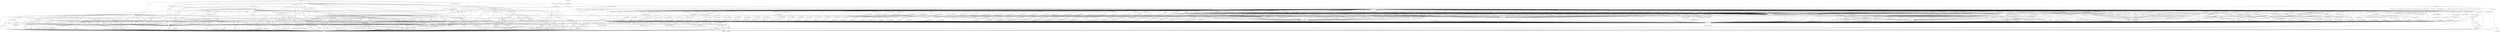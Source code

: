digraph depends {
    node [shape=plaintext]
"acl" -> "libacl1";
"acl" -> "libc6";
"angstrom-feed-configs" -> "opkg" [style=dotted];
"at" -> "initscripts";
"at" -> "libc6";
"at" -> "libpam";
"at" -> "libpam-runtime";
"at" -> "pam-plugin-env";
"at" -> "pam-plugin-limits";
"attr" -> "libattr1";
"attr" -> "libc6";
"bash" -> "libc6";
"bash" -> "libtinfo5";
"bash" -> "opkg";
"bc" -> "libc6";
"bc" -> "opkg";
"bluez4" -> "libc6";
"bluez4" -> "libdbus-1-3";
"bluez4" -> "libglib-2.0-0";
"bluez4" -> "libreadline6";
"bluez4" -> "libudev1";
"bluez4" -> "libusb-0.1-4";
"bluez4" -> "libusb-1.0-0";
"bridge-utils" -> "kernel-module-bridge" [style=dotted];
"bridge-utils" -> "libc6";
"busybox" -> "busybox-syslog" [style=dotted];
"busybox" -> "busybox-udhcpc" [style=dotted];
"busybox" -> "libc6";
"busybox" -> "opkg";
"busybox" -> "update-rc.d" [style=dotted];
"busybox-syslog" -> "opkg";
"byacc" -> "libc6";
"bzip2" -> "libbz2-0";
"bzip2" -> "libc6";
"bzip2" -> "opkg";
"canutils" -> "libc6";
"canutils" -> "libsocketcan2";
"coreutils" -> "libattr1";
"coreutils" -> "libc6";
"coreutils" -> "libcap2";
"coreutils" -> "libgmp10";
"coreutils" -> "opkg";
"cpio" -> "libc6";
"cpio" -> "opkg";
"cracklib" -> "libc6";
"cracklib" -> "libz1";
"cronie" -> "base-files";
"cronie" -> "base-passwd";
"cronie" -> "libc6";
"cronie" -> "libpam";
"cronie" -> "libpam-runtime";
"cronie" -> "pam-plugin-access";
"cronie" -> "pam-plugin-loginuid";
"cronie" -> "shadow";
"cronie" -> "update-rc.d" [style=dotted];
"dbus-1" -> "base-files";
"dbus-1" -> "base-passwd";
"dbus-1" -> "libc6";
"dbus-1" -> "libdbus-1-3";
"dbus-1" -> "libexpat1";
"dbus-1" -> "libx11-6";
"dbus-1" -> "shadow";
"dbus-1" -> "update-rc.d" [style=dotted];
"diffutils" -> "libc6";
"diffutils" -> "opkg";
"dosfstools" -> "libc6";
"e2fsprogs" -> "e2fsprogs-badblocks";
"e2fsprogs" -> "libblkid1";
"e2fsprogs" -> "libc6";
"e2fsprogs" -> "libcom-err2";
"e2fsprogs" -> "libe2p2";
"e2fsprogs" -> "libext2fs2";
"e2fsprogs" -> "libss2";
"e2fsprogs" -> "libuuid1";
"e2fsprogs-badblocks" -> "libc6";
"e2fsprogs-badblocks" -> "libcom-err2";
"e2fsprogs-badblocks" -> "libext2fs2";
"e2fsprogs-e2fsck" -> "libblkid1";
"e2fsprogs-e2fsck" -> "libc6";
"e2fsprogs-e2fsck" -> "libcom-err2";
"e2fsprogs-e2fsck" -> "libe2p2";
"e2fsprogs-e2fsck" -> "libext2fs2";
"e2fsprogs-e2fsck" -> "libuuid1";
"ed" -> "libc6";
"elfutils" -> "libasm1";
"elfutils" -> "libc6";
"elfutils" -> "libdw1";
"elfutils" -> "libelf1";
"ethtool" -> "libc6";
"file" -> "libc6";
"file" -> "libz1";
"findutils" -> "libc6";
"findutils" -> "opkg";
"fuser" -> "libc6";
"fuser" -> "opkg";
"gawk" -> "gawk-common";
"gawk" -> "libc6";
"gawk" -> "opkg";
"gawk-common" -> "libc6";
"gdbserver" -> "glibc-thread-db" [style=dotted];
"gdbserver" -> "libc6";
"grep" -> "libc6";
"grep" -> "opkg";
"gzip" -> "libc6";
"gzip" -> "opkg";
"i2c-tools" -> "libc6";
"i2c-tools" -> "perl";
"initscripts" -> "opkg";
"iperf" -> "libc6";
"iperf" -> "libgcc1";
"iperf" -> "libstdc++6";
"iproute2" -> "iptables";
"iproute2" -> "libc6";
"iproute2" -> "opkg";
"iptables" -> "kernel-module-ip-tables" [style=dotted];
"iptables" -> "kernel-module-ipt-masquerade" [style=dotted];
"iptables" -> "kernel-module-iptable-filter" [style=dotted];
"iptables" -> "kernel-module-iptable-nat" [style=dotted];
"iptables" -> "kernel-module-nf-conntrack" [style=dotted];
"iptables" -> "kernel-module-nf-conntrack-ipv4" [style=dotted];
"iptables" -> "kernel-module-nf-defrag-ipv4" [style=dotted];
"iptables" -> "kernel-module-nf-nat" [style=dotted];
"iptables" -> "kernel-module-x-tables" [style=dotted];
"iptables" -> "libc6";
"iputils" -> "iputils-arping";
"iputils" -> "iputils-ping";
"iputils" -> "iputils-ping6";
"iputils" -> "iputils-tracepath";
"iputils" -> "iputils-tracepath6";
"iputils" -> "iputils-traceroute6";
"iputils-arping" -> "libc6";
"iputils-arping" -> "libcap2";
"iputils-ping" -> "libc6";
"iputils-ping" -> "libcap2";
"iputils-ping" -> "opkg";
"iputils-ping6" -> "libc6";
"iputils-ping6" -> "libcap2";
"iputils-ping6" -> "libgnutls-openssl27";
"iputils-ping6" -> "opkg";
"iputils-tracepath" -> "libc6";
"iputils-tracepath6" -> "libc6";
"iputils-traceroute6" -> "libc6";
"iputils-traceroute6" -> "libcap2";
"kernel-3.10.0-custom" -> "kernel-image-3.10.0-custom";
"kernel-module-8021q" -> "kernel-3.10.0-custom";
"kernel-module-8021q" -> "kernel-module-garp";
"kernel-module-8021q" -> "kernel-module-llc";
"kernel-module-8021q" -> "kernel-module-mrp";
"kernel-module-8021q" -> "kernel-module-stp";
"kernel-module-ads1015" -> "kernel-3.10.0-custom";
"kernel-module-ads1015" -> "kernel-module-hwmon";
"kernel-module-ads7828" -> "kernel-3.10.0-custom";
"kernel-module-ads7828" -> "kernel-module-hwmon";
"kernel-module-ads7871" -> "kernel-3.10.0-custom";
"kernel-module-ads7871" -> "kernel-module-hwmon";
"kernel-module-af-alg" -> "kernel-3.10.0-custom";
"kernel-module-aircable" -> "kernel-3.10.0-custom";
"kernel-module-algif-hash" -> "kernel-3.10.0-custom";
"kernel-module-algif-hash" -> "kernel-module-af-alg";
"kernel-module-algif-skcipher" -> "kernel-3.10.0-custom";
"kernel-module-algif-skcipher" -> "kernel-module-af-alg";
"kernel-module-amc6821" -> "kernel-3.10.0-custom";
"kernel-module-amc6821" -> "kernel-module-hwmon";
"kernel-module-appledisplay" -> "kernel-3.10.0-custom";
"kernel-module-aptina-pll" -> "kernel-3.10.0-custom";
"kernel-module-ar5523" -> "kernel-3.10.0-custom";
"kernel-module-ark3116" -> "kernel-3.10.0-custom";
"kernel-module-arp-tables" -> "kernel-3.10.0-custom";
"kernel-module-arp-tables" -> "kernel-module-x-tables";
"kernel-module-arpt-mangle" -> "kernel-3.10.0-custom";
"kernel-module-arpt-mangle" -> "kernel-module-x-tables";
"kernel-module-arptable-filter" -> "kernel-3.10.0-custom";
"kernel-module-arptable-filter" -> "kernel-module-arp-tables";
"kernel-module-arptable-filter" -> "kernel-module-x-tables";
"kernel-module-asix" -> "kernel-3.10.0-custom";
"kernel-module-asix" -> "kernel-module-usbnet";
"kernel-module-at76c50x-usb" -> "kernel-3.10.0-custom";
"kernel-module-ath" -> "kernel-3.10.0-custom";
"kernel-module-ath3k" -> "kernel-3.10.0-custom";
"kernel-module-ath6kl-core" -> "kernel-3.10.0-custom";
"kernel-module-ath6kl-sdio" -> "kernel-3.10.0-custom";
"kernel-module-ath6kl-sdio" -> "kernel-module-ath6kl-core";
"kernel-module-ath6kl-usb" -> "kernel-3.10.0-custom";
"kernel-module-ath6kl-usb" -> "kernel-module-ath6kl-core";
"kernel-module-ath9k" -> "kernel-3.10.0-custom";
"kernel-module-ath9k" -> "kernel-module-ath";
"kernel-module-ath9k" -> "kernel-module-ath9k-common";
"kernel-module-ath9k" -> "kernel-module-ath9k-hw";
"kernel-module-ath9k-common" -> "kernel-3.10.0-custom";
"kernel-module-ath9k-common" -> "kernel-module-ath";
"kernel-module-ath9k-common" -> "kernel-module-ath9k-hw";
"kernel-module-ath9k-htc" -> "kernel-3.10.0-custom";
"kernel-module-ath9k-htc" -> "kernel-module-ath";
"kernel-module-ath9k-htc" -> "kernel-module-ath9k-common";
"kernel-module-ath9k-htc" -> "kernel-module-ath9k-hw";
"kernel-module-ath9k-hw" -> "kernel-3.10.0-custom";
"kernel-module-ath9k-hw" -> "kernel-module-ath";
"kernel-module-atmel-usba-udc" -> "kernel-3.10.0-custom";
"kernel-module-ax88179-178a" -> "kernel-3.10.0-custom";
"kernel-module-ax88179-178a" -> "kernel-module-usbnet";
"kernel-module-b43" -> "kernel-3.10.0-custom";
"kernel-module-b43" -> "kernel-module-ssb";
"kernel-module-b43legacy" -> "kernel-3.10.0-custom";
"kernel-module-b43legacy" -> "kernel-module-ssb";
"kernel-module-bcm203x" -> "kernel-3.10.0-custom";
"kernel-module-belkin-sa" -> "kernel-3.10.0-custom";
"kernel-module-bfusb" -> "kernel-3.10.0-custom";
"kernel-module-bnep" -> "kernel-3.10.0-custom";
"kernel-module-bpa10x" -> "kernel-3.10.0-custom";
"kernel-module-brcmfmac" -> "kernel-3.10.0-custom";
"kernel-module-brcmfmac" -> "kernel-module-brcmutil";
"kernel-module-brcmutil" -> "kernel-3.10.0-custom";
"kernel-module-bridge" -> "kernel-3.10.0-custom";
"kernel-module-bridge" -> "kernel-module-llc";
"kernel-module-bridge" -> "kernel-module-stp";
"kernel-module-btmrvl" -> "kernel-3.10.0-custom";
"kernel-module-btmrvl-sdio" -> "kernel-3.10.0-custom";
"kernel-module-btmrvl-sdio" -> "kernel-module-btmrvl";
"kernel-module-btsdio" -> "kernel-3.10.0-custom";
"kernel-module-btusb" -> "kernel-3.10.0-custom";
"kernel-module-carl9170" -> "kernel-3.10.0-custom";
"kernel-module-carl9170" -> "kernel-module-ath";
"kernel-module-catc" -> "kernel-3.10.0-custom";
"kernel-module-cdc-acm" -> "kernel-3.10.0-custom";
"kernel-module-cdc-eem" -> "kernel-3.10.0-custom";
"kernel-module-cdc-eem" -> "kernel-module-usbnet";
"kernel-module-cdc-ether" -> "kernel-3.10.0-custom";
"kernel-module-cdc-ether" -> "kernel-module-usbnet";
"kernel-module-cdc-mbim" -> "kernel-3.10.0-custom";
"kernel-module-cdc-mbim" -> "kernel-module-cdc-ncm";
"kernel-module-cdc-mbim" -> "kernel-module-cdc-wdm";
"kernel-module-cdc-mbim" -> "kernel-module-usbnet";
"kernel-module-cdc-ncm" -> "kernel-3.10.0-custom";
"kernel-module-cdc-ncm" -> "kernel-module-usbnet";
"kernel-module-cdc-subset" -> "kernel-3.10.0-custom";
"kernel-module-cdc-subset" -> "kernel-module-usbnet";
"kernel-module-cdc-wdm" -> "kernel-3.10.0-custom";
"kernel-module-ch341" -> "kernel-3.10.0-custom";
"kernel-module-configfs" -> "kernel-3.10.0-custom";
"kernel-module-cp210x" -> "kernel-3.10.0-custom";
"kernel-module-cpia2" -> "kernel-3.10.0-custom";
"kernel-module-crc-ccitt" -> "kernel-3.10.0-custom";
"kernel-module-crc-itu-t" -> "kernel-3.10.0-custom";
"kernel-module-crc7" -> "kernel-3.10.0-custom";
"kernel-module-csr-helper" -> "kernel-3.10.0-custom";
"kernel-module-csr-wifi" -> "kernel-3.10.0-custom";
"kernel-module-csr-wifi" -> "kernel-module-csr-helper";
"kernel-module-cx82310-eth" -> "kernel-3.10.0-custom";
"kernel-module-cx82310-eth" -> "kernel-module-usbnet";
"kernel-module-cyberjack" -> "kernel-3.10.0-custom";
"kernel-module-cypress-cy7c63" -> "kernel-3.10.0-custom";
"kernel-module-cypress-m8" -> "kernel-3.10.0-custom";
"kernel-module-cytherm" -> "kernel-3.10.0-custom";
"kernel-module-digi-acceleport" -> "kernel-3.10.0-custom";
"kernel-module-dm9601" -> "kernel-3.10.0-custom";
"kernel-module-dm9601" -> "kernel-module-usbnet";
"kernel-module-dme1737" -> "kernel-3.10.0-custom";
"kernel-module-dme1737" -> "kernel-module-hwmon";
"kernel-module-dme1737" -> "kernel-module-hwmon-vid";
"kernel-module-eeprom-93cx6" -> "kernel-3.10.0-custom";
"kernel-module-em28xx" -> "kernel-3.10.0-custom";
"kernel-module-em28xx" -> "kernel-module-tveeprom";
"kernel-module-em28xx" -> "kernel-module-videobuf2-vmalloc";
"kernel-module-em28xx-alsa" -> "kernel-3.10.0-custom";
"kernel-module-em28xx-alsa" -> "kernel-module-em28xx";
"kernel-module-em28xx-alsa" -> "kernel-module-tveeprom";
"kernel-module-em28xx-alsa" -> "kernel-module-videobuf2-vmalloc";
"kernel-module-emc1403" -> "kernel-3.10.0-custom";
"kernel-module-emc1403" -> "kernel-module-hwmon";
"kernel-module-emc2103" -> "kernel-3.10.0-custom";
"kernel-module-emc2103" -> "kernel-module-hwmon";
"kernel-module-emc6w201" -> "kernel-3.10.0-custom";
"kernel-module-emc6w201" -> "kernel-module-hwmon";
"kernel-module-emi26" -> "kernel-3.10.0-custom";
"kernel-module-emi62" -> "kernel-3.10.0-custom";
"kernel-module-empeg" -> "kernel-3.10.0-custom";
"kernel-module-ems-usb" -> "kernel-3.10.0-custom";
"kernel-module-esd-usb2" -> "kernel-3.10.0-custom";
"kernel-module-ezusb" -> "kernel-3.10.0-custom";
"kernel-module-f81232" -> "kernel-3.10.0-custom";
"kernel-module-ff-memless" -> "kernel-3.10.0-custom";
"kernel-module-ftdi-sio" -> "kernel-3.10.0-custom";
"kernel-module-funsoft" -> "kernel-3.10.0-custom";
"kernel-module-g-acm-ms" -> "kernel-3.10.0-custom";
"kernel-module-g-acm-ms" -> "kernel-module-configfs";
"kernel-module-g-acm-ms" -> "kernel-module-libcomposite";
"kernel-module-g-audio" -> "kernel-3.10.0-custom";
"kernel-module-g-audio" -> "kernel-module-configfs";
"kernel-module-g-audio" -> "kernel-module-libcomposite";
"kernel-module-g-cdc" -> "kernel-3.10.0-custom";
"kernel-module-g-cdc" -> "kernel-module-configfs";
"kernel-module-g-cdc" -> "kernel-module-libcomposite";
"kernel-module-g-ether" -> "kernel-3.10.0-custom";
"kernel-module-g-ether" -> "kernel-module-configfs";
"kernel-module-g-ether" -> "kernel-module-libcomposite";
"kernel-module-g-hid" -> "kernel-3.10.0-custom";
"kernel-module-g-hid" -> "kernel-module-configfs";
"kernel-module-g-hid" -> "kernel-module-libcomposite";
"kernel-module-g-mass-storage" -> "kernel-3.10.0-custom";
"kernel-module-g-mass-storage" -> "kernel-module-configfs";
"kernel-module-g-mass-storage" -> "kernel-module-libcomposite";
"kernel-module-g-multi" -> "kernel-3.10.0-custom";
"kernel-module-g-multi" -> "kernel-module-configfs";
"kernel-module-g-multi" -> "kernel-module-libcomposite";
"kernel-module-g-ncm" -> "kernel-3.10.0-custom";
"kernel-module-g-ncm" -> "kernel-module-configfs";
"kernel-module-g-ncm" -> "kernel-module-libcomposite";
"kernel-module-g-serial" -> "kernel-3.10.0-custom";
"kernel-module-g-serial" -> "kernel-module-configfs";
"kernel-module-g-serial" -> "kernel-module-libcomposite";
"kernel-module-g-webcam" -> "kernel-3.10.0-custom";
"kernel-module-g-webcam" -> "kernel-module-configfs";
"kernel-module-g-webcam" -> "kernel-module-libcomposite";
"kernel-module-g-webcam" -> "kernel-module-videobuf2-vmalloc";
"kernel-module-garmin-gps" -> "kernel-3.10.0-custom";
"kernel-module-garp" -> "kernel-3.10.0-custom";
"kernel-module-garp" -> "kernel-module-llc";
"kernel-module-garp" -> "kernel-module-stp";
"kernel-module-gl620a" -> "kernel-3.10.0-custom";
"kernel-module-gl620a" -> "kernel-module-usbnet";
"kernel-module-gpio-fan" -> "kernel-3.10.0-custom";
"kernel-module-gpio-fan" -> "kernel-module-hwmon";
"kernel-module-gspca-main" -> "kernel-3.10.0-custom";
"kernel-module-hci-uart" -> "kernel-3.10.0-custom";
"kernel-module-hci-vhci" -> "kernel-3.10.0-custom";
"kernel-module-hid-appleir" -> "kernel-3.10.0-custom";
"kernel-module-hid-generic" -> "kernel-3.10.0-custom";
"kernel-module-hid-keytouch" -> "kernel-3.10.0-custom";
"kernel-module-hid-logitech" -> "kernel-3.10.0-custom";
"kernel-module-hid-logitech-dj" -> "kernel-3.10.0-custom";
"kernel-module-hid-magicmouse" -> "kernel-3.10.0-custom";
"kernel-module-hid-microsoft" -> "kernel-3.10.0-custom";
"kernel-module-hid-multitouch" -> "kernel-3.10.0-custom";
"kernel-module-hid-ps3remote" -> "kernel-3.10.0-custom";
"kernel-module-hid-samsung" -> "kernel-3.10.0-custom";
"kernel-module-hid-sensor-hub" -> "kernel-3.10.0-custom";
"kernel-module-hid-sensor-hub" -> "kernel-module-mfd-core";
"kernel-module-hid-sony" -> "kernel-3.10.0-custom";
"kernel-module-hid-tivo" -> "kernel-3.10.0-custom";
"kernel-module-hid-wacom" -> "kernel-3.10.0-custom";
"kernel-module-hid-wiimote" -> "kernel-3.10.0-custom";
"kernel-module-hid-wiimote" -> "kernel-module-ff-memless";
"kernel-module-hid-zpff" -> "kernel-3.10.0-custom";
"kernel-module-hid-zydacron" -> "kernel-3.10.0-custom";
"kernel-module-hidp" -> "kernel-3.10.0-custom";
"kernel-module-hih6130" -> "kernel-3.10.0-custom";
"kernel-module-hih6130" -> "kernel-module-hwmon";
"kernel-module-hostap" -> "kernel-3.10.0-custom";
"kernel-module-hostap" -> "kernel-module-lib80211";
"kernel-module-hp4x" -> "kernel-3.10.0-custom";
"kernel-module-hwmon" -> "kernel-3.10.0-custom";
"kernel-module-hwmon-vid" -> "kernel-3.10.0-custom";
"kernel-module-i2c-hid" -> "kernel-3.10.0-custom";
"kernel-module-i2c-tiny-usb" -> "kernel-3.10.0-custom";
"kernel-module-idmouse" -> "kernel-3.10.0-custom";
"kernel-module-iio-hwmon" -> "kernel-3.10.0-custom";
"kernel-module-iio-hwmon" -> "kernel-module-hwmon";
"kernel-module-imx074" -> "kernel-3.10.0-custom";
"kernel-module-ina209" -> "kernel-3.10.0-custom";
"kernel-module-ina209" -> "kernel-module-hwmon";
"kernel-module-ina2xx" -> "kernel-3.10.0-custom";
"kernel-module-ina2xx" -> "kernel-module-hwmon";
"kernel-module-int51x1" -> "kernel-3.10.0-custom";
"kernel-module-int51x1" -> "kernel-module-usbnet";
"kernel-module-io-edgeport" -> "kernel-3.10.0-custom";
"kernel-module-io-ti" -> "kernel-3.10.0-custom";
"kernel-module-iowarrior" -> "kernel-3.10.0-custom";
"kernel-module-ip-set" -> "kernel-3.10.0-custom";
"kernel-module-ip-set" -> "kernel-module-nfnetlink";
"kernel-module-ip-tables" -> "kernel-3.10.0-custom";
"kernel-module-ip-tables" -> "kernel-module-x-tables";
"kernel-module-ip6-tables" -> "kernel-3.10.0-custom";
"kernel-module-ip6-tables" -> "kernel-module-x-tables";
"kernel-module-ip6t-ah" -> "kernel-3.10.0-custom";
"kernel-module-ip6t-ah" -> "kernel-module-x-tables";
"kernel-module-ip6t-eui64" -> "kernel-3.10.0-custom";
"kernel-module-ip6t-eui64" -> "kernel-module-x-tables";
"kernel-module-ip6t-frag" -> "kernel-3.10.0-custom";
"kernel-module-ip6t-frag" -> "kernel-module-x-tables";
"kernel-module-ip6t-hbh" -> "kernel-3.10.0-custom";
"kernel-module-ip6t-hbh" -> "kernel-module-x-tables";
"kernel-module-ip6t-ipv6header" -> "kernel-3.10.0-custom";
"kernel-module-ip6t-ipv6header" -> "kernel-module-x-tables";
"kernel-module-ip6t-mh" -> "kernel-3.10.0-custom";
"kernel-module-ip6t-mh" -> "kernel-module-x-tables";
"kernel-module-ip6t-reject" -> "kernel-3.10.0-custom";
"kernel-module-ip6t-reject" -> "kernel-module-x-tables";
"kernel-module-ip6t-rpfilter" -> "kernel-3.10.0-custom";
"kernel-module-ip6t-rpfilter" -> "kernel-module-x-tables";
"kernel-module-ip6t-rt" -> "kernel-3.10.0-custom";
"kernel-module-ip6t-rt" -> "kernel-module-x-tables";
"kernel-module-ip6table-filter" -> "kernel-3.10.0-custom";
"kernel-module-ip6table-filter" -> "kernel-module-ip6-tables";
"kernel-module-ip6table-filter" -> "kernel-module-x-tables";
"kernel-module-ip6table-mangle" -> "kernel-3.10.0-custom";
"kernel-module-ip6table-mangle" -> "kernel-module-ip6-tables";
"kernel-module-ip6table-mangle" -> "kernel-module-x-tables";
"kernel-module-ip6table-raw" -> "kernel-3.10.0-custom";
"kernel-module-ip6table-raw" -> "kernel-module-ip6-tables";
"kernel-module-ip6table-raw" -> "kernel-module-x-tables";
"kernel-module-ipaq" -> "kernel-3.10.0-custom";
"kernel-module-ipheth" -> "kernel-3.10.0-custom";
"kernel-module-ipt-ah" -> "kernel-3.10.0-custom";
"kernel-module-ipt-ah" -> "kernel-module-x-tables";
"kernel-module-ipt-clusterip" -> "kernel-3.10.0-custom";
"kernel-module-ipt-clusterip" -> "kernel-module-nf-conntrack";
"kernel-module-ipt-clusterip" -> "kernel-module-x-tables";
"kernel-module-ipt-ecn" -> "kernel-3.10.0-custom";
"kernel-module-ipt-ecn" -> "kernel-module-x-tables";
"kernel-module-ipt-masquerade" -> "kernel-3.10.0-custom";
"kernel-module-ipt-masquerade" -> "kernel-module-nf-conntrack";
"kernel-module-ipt-masquerade" -> "kernel-module-nf-nat";
"kernel-module-ipt-masquerade" -> "kernel-module-x-tables";
"kernel-module-ipt-reject" -> "kernel-3.10.0-custom";
"kernel-module-ipt-reject" -> "kernel-module-x-tables";
"kernel-module-ipt-rpfilter" -> "kernel-3.10.0-custom";
"kernel-module-ipt-rpfilter" -> "kernel-module-x-tables";
"kernel-module-ipt-ulog" -> "kernel-3.10.0-custom";
"kernel-module-ipt-ulog" -> "kernel-module-x-tables";
"kernel-module-iptable-filter" -> "kernel-3.10.0-custom";
"kernel-module-iptable-filter" -> "kernel-module-ip-tables";
"kernel-module-iptable-filter" -> "kernel-module-x-tables";
"kernel-module-iptable-mangle" -> "kernel-3.10.0-custom";
"kernel-module-iptable-mangle" -> "kernel-module-ip-tables";
"kernel-module-iptable-mangle" -> "kernel-module-x-tables";
"kernel-module-iptable-nat" -> "kernel-3.10.0-custom";
"kernel-module-iptable-nat" -> "kernel-module-ip-tables";
"kernel-module-iptable-nat" -> "kernel-module-nf-conntrack";
"kernel-module-iptable-nat" -> "kernel-module-nf-nat";
"kernel-module-iptable-nat" -> "kernel-module-nf-nat-ipv4";
"kernel-module-iptable-nat" -> "kernel-module-x-tables";
"kernel-module-iptable-raw" -> "kernel-3.10.0-custom";
"kernel-module-iptable-raw" -> "kernel-module-ip-tables";
"kernel-module-iptable-raw" -> "kernel-module-x-tables";
"kernel-module-ipw" -> "kernel-3.10.0-custom";
"kernel-module-ipw" -> "kernel-module-usb-wwan";
"kernel-module-ir-usb" -> "kernel-3.10.0-custom";
"kernel-module-isight-firmware" -> "kernel-3.10.0-custom";
"kernel-module-iuu-phoenix" -> "kernel-3.10.0-custom";
"kernel-module-jc42" -> "kernel-3.10.0-custom";
"kernel-module-jc42" -> "kernel-module-hwmon";
"kernel-module-kalmia" -> "kernel-3.10.0-custom";
"kernel-module-kalmia" -> "kernel-module-usbnet";
"kernel-module-kaweth" -> "kernel-3.10.0-custom";
"kernel-module-keyspan" -> "kernel-3.10.0-custom";
"kernel-module-keyspan" -> "kernel-module-ezusb";
"kernel-module-keyspan-pda" -> "kernel-3.10.0-custom";
"kernel-module-keyspan-pda" -> "kernel-module-ezusb";
"kernel-module-kl5kusb105" -> "kernel-3.10.0-custom";
"kernel-module-kobil-sct" -> "kernel-3.10.0-custom";
"kernel-module-kvaser-usb" -> "kernel-3.10.0-custom";
"kernel-module-ldusb" -> "kernel-3.10.0-custom";
"kernel-module-legousbtower" -> "kernel-3.10.0-custom";
"kernel-module-lg-vl600" -> "kernel-3.10.0-custom";
"kernel-module-lg-vl600" -> "kernel-module-cdc-ether";
"kernel-module-lg-vl600" -> "kernel-module-usbnet";
"kernel-module-lib80211" -> "kernel-3.10.0-custom";
"kernel-module-lib80211-crypt-ccmp" -> "kernel-3.10.0-custom";
"kernel-module-lib80211-crypt-ccmp" -> "kernel-module-lib80211";
"kernel-module-lib80211-crypt-tkip" -> "kernel-3.10.0-custom";
"kernel-module-lib80211-crypt-tkip" -> "kernel-module-lib80211";
"kernel-module-lib80211-crypt-wep" -> "kernel-3.10.0-custom";
"kernel-module-lib80211-crypt-wep" -> "kernel-module-lib80211";
"kernel-module-libcomposite" -> "kernel-3.10.0-custom";
"kernel-module-libcomposite" -> "kernel-module-configfs";
"kernel-module-libcrc32c" -> "kernel-3.10.0-custom";
"kernel-module-libertas" -> "kernel-3.10.0-custom";
"kernel-module-libertas-sdio" -> "kernel-3.10.0-custom";
"kernel-module-libertas-sdio" -> "kernel-module-libertas";
"kernel-module-libertas-spi" -> "kernel-3.10.0-custom";
"kernel-module-libertas-spi" -> "kernel-module-libertas";
"kernel-module-libertas-tf" -> "kernel-3.10.0-custom";
"kernel-module-libertas-tf-usb" -> "kernel-3.10.0-custom";
"kernel-module-libertas-tf-usb" -> "kernel-module-libertas-tf";
"kernel-module-llc" -> "kernel-3.10.0-custom";
"kernel-module-lm63" -> "kernel-3.10.0-custom";
"kernel-module-lm63" -> "kernel-module-hwmon";
"kernel-module-lm70" -> "kernel-3.10.0-custom";
"kernel-module-lm70" -> "kernel-module-hwmon";
"kernel-module-lm73" -> "kernel-3.10.0-custom";
"kernel-module-lm73" -> "kernel-module-hwmon";
"kernel-module-lm75" -> "kernel-3.10.0-custom";
"kernel-module-lm75" -> "kernel-module-hwmon";
"kernel-module-lm77" -> "kernel-3.10.0-custom";
"kernel-module-lm77" -> "kernel-module-hwmon";
"kernel-module-lm78" -> "kernel-3.10.0-custom";
"kernel-module-lm78" -> "kernel-module-hwmon";
"kernel-module-lm78" -> "kernel-module-hwmon-vid";
"kernel-module-lm80" -> "kernel-3.10.0-custom";
"kernel-module-lm80" -> "kernel-module-hwmon";
"kernel-module-lm83" -> "kernel-3.10.0-custom";
"kernel-module-lm83" -> "kernel-module-hwmon";
"kernel-module-lm85" -> "kernel-3.10.0-custom";
"kernel-module-lm85" -> "kernel-module-hwmon";
"kernel-module-lm85" -> "kernel-module-hwmon-vid";
"kernel-module-lm87" -> "kernel-3.10.0-custom";
"kernel-module-lm87" -> "kernel-module-hwmon";
"kernel-module-lm87" -> "kernel-module-hwmon-vid";
"kernel-module-lm90" -> "kernel-3.10.0-custom";
"kernel-module-lm90" -> "kernel-module-hwmon";
"kernel-module-lm92" -> "kernel-3.10.0-custom";
"kernel-module-lm92" -> "kernel-module-hwmon";
"kernel-module-lm93" -> "kernel-3.10.0-custom";
"kernel-module-lm93" -> "kernel-module-hwmon";
"kernel-module-lm93" -> "kernel-module-hwmon-vid";
"kernel-module-lm95234" -> "kernel-3.10.0-custom";
"kernel-module-lm95234" -> "kernel-module-hwmon";
"kernel-module-lm95241" -> "kernel-3.10.0-custom";
"kernel-module-lm95241" -> "kernel-module-hwmon";
"kernel-module-lm95245" -> "kernel-3.10.0-custom";
"kernel-module-lm95245" -> "kernel-module-hwmon";
"kernel-module-ltc4151" -> "kernel-3.10.0-custom";
"kernel-module-ltc4151" -> "kernel-module-hwmon";
"kernel-module-ltc4215" -> "kernel-3.10.0-custom";
"kernel-module-ltc4215" -> "kernel-module-hwmon";
"kernel-module-ltc4245" -> "kernel-3.10.0-custom";
"kernel-module-ltc4245" -> "kernel-module-hwmon";
"kernel-module-ltc4261" -> "kernel-3.10.0-custom";
"kernel-module-ltc4261" -> "kernel-module-hwmon";
"kernel-module-max1111" -> "kernel-3.10.0-custom";
"kernel-module-max1111" -> "kernel-module-hwmon";
"kernel-module-max16065" -> "kernel-3.10.0-custom";
"kernel-module-max16065" -> "kernel-module-hwmon";
"kernel-module-max1619" -> "kernel-3.10.0-custom";
"kernel-module-max1619" -> "kernel-module-hwmon";
"kernel-module-max1668" -> "kernel-3.10.0-custom";
"kernel-module-max1668" -> "kernel-module-hwmon";
"kernel-module-max197" -> "kernel-3.10.0-custom";
"kernel-module-max197" -> "kernel-module-hwmon";
"kernel-module-max6639" -> "kernel-3.10.0-custom";
"kernel-module-max6639" -> "kernel-module-hwmon";
"kernel-module-max6642" -> "kernel-3.10.0-custom";
"kernel-module-max6642" -> "kernel-module-hwmon";
"kernel-module-max6650" -> "kernel-3.10.0-custom";
"kernel-module-max6650" -> "kernel-module-hwmon";
"kernel-module-max6697" -> "kernel-3.10.0-custom";
"kernel-module-max6697" -> "kernel-module-hwmon";
"kernel-module-mcp3021" -> "kernel-3.10.0-custom";
"kernel-module-mcp3021" -> "kernel-module-hwmon";
"kernel-module-mcs7830" -> "kernel-3.10.0-custom";
"kernel-module-mcs7830" -> "kernel-module-usbnet";
"kernel-module-mct-u232" -> "kernel-3.10.0-custom";
"kernel-module-mdc800" -> "kernel-3.10.0-custom";
"kernel-module-metro-usb" -> "kernel-3.10.0-custom";
"kernel-module-mfd-core" -> "kernel-3.10.0-custom";
"kernel-module-michael-mic" -> "kernel-3.10.0-custom";
"kernel-module-mos7720" -> "kernel-3.10.0-custom";
"kernel-module-mos7840" -> "kernel-3.10.0-custom";
"kernel-module-moto-modem" -> "kernel-3.10.0-custom";
"kernel-module-mrp" -> "kernel-3.10.0-custom";
"kernel-module-mt9m001" -> "kernel-3.10.0-custom";
"kernel-module-mt9m032" -> "kernel-3.10.0-custom";
"kernel-module-mt9m032" -> "kernel-module-aptina-pll";
"kernel-module-mt9m111" -> "kernel-3.10.0-custom";
"kernel-module-mt9p031" -> "kernel-3.10.0-custom";
"kernel-module-mt9p031" -> "kernel-module-aptina-pll";
"kernel-module-mt9t001" -> "kernel-3.10.0-custom";
"kernel-module-mt9t031" -> "kernel-3.10.0-custom";
"kernel-module-mt9t112" -> "kernel-3.10.0-custom";
"kernel-module-mt9v011" -> "kernel-3.10.0-custom";
"kernel-module-mt9v022" -> "kernel-3.10.0-custom";
"kernel-module-mt9v032" -> "kernel-3.10.0-custom";
"kernel-module-mtd-dataflash" -> "kernel-3.10.0-custom";
"kernel-module-mwifiex" -> "kernel-3.10.0-custom";
"kernel-module-mwifiex-sdio" -> "kernel-3.10.0-custom";
"kernel-module-mwifiex-sdio" -> "kernel-module-mwifiex";
"kernel-module-mwifiex-usb" -> "kernel-3.10.0-custom";
"kernel-module-mwifiex-usb" -> "kernel-module-mwifiex";
"kernel-module-navman" -> "kernel-3.10.0-custom";
"kernel-module-nct6775" -> "kernel-3.10.0-custom";
"kernel-module-nct6775" -> "kernel-module-hwmon";
"kernel-module-nct6775" -> "kernel-module-hwmon-vid";
"kernel-module-net1080" -> "kernel-3.10.0-custom";
"kernel-module-net1080" -> "kernel-module-usbnet";
"kernel-module-nf-conntrack" -> "kernel-3.10.0-custom";
"kernel-module-nf-conntrack-broadcast" -> "kernel-3.10.0-custom";
"kernel-module-nf-conntrack-broadcast" -> "kernel-module-nf-conntrack";
"kernel-module-nf-conntrack-ftp" -> "kernel-3.10.0-custom";
"kernel-module-nf-conntrack-ftp" -> "kernel-module-nf-conntrack";
"kernel-module-nf-conntrack-h323" -> "kernel-3.10.0-custom";
"kernel-module-nf-conntrack-h323" -> "kernel-module-nf-conntrack";
"kernel-module-nf-conntrack-ipv4" -> "kernel-3.10.0-custom";
"kernel-module-nf-conntrack-ipv4" -> "kernel-module-nf-conntrack";
"kernel-module-nf-conntrack-ipv4" -> "kernel-module-nf-defrag-ipv4";
"kernel-module-nf-conntrack-irc" -> "kernel-3.10.0-custom";
"kernel-module-nf-conntrack-irc" -> "kernel-module-nf-conntrack";
"kernel-module-nf-conntrack-netbios-ns" -> "kernel-3.10.0-custom";
"kernel-module-nf-conntrack-netbios-ns" -> "kernel-module-nf-conntrack";
"kernel-module-nf-conntrack-netbios-ns" -> "kernel-module-nf-conntrack-broadcast";
"kernel-module-nf-conntrack-netlink" -> "kernel-3.10.0-custom";
"kernel-module-nf-conntrack-netlink" -> "kernel-module-nf-conntrack";
"kernel-module-nf-conntrack-netlink" -> "kernel-module-nfnetlink";
"kernel-module-nf-conntrack-pptp" -> "kernel-3.10.0-custom";
"kernel-module-nf-conntrack-pptp" -> "kernel-module-nf-conntrack";
"kernel-module-nf-conntrack-pptp" -> "kernel-module-nf-conntrack-proto-gre";
"kernel-module-nf-conntrack-proto-dccp" -> "kernel-3.10.0-custom";
"kernel-module-nf-conntrack-proto-dccp" -> "kernel-module-nf-conntrack";
"kernel-module-nf-conntrack-proto-gre" -> "kernel-3.10.0-custom";
"kernel-module-nf-conntrack-proto-gre" -> "kernel-module-nf-conntrack";
"kernel-module-nf-conntrack-proto-sctp" -> "kernel-3.10.0-custom";
"kernel-module-nf-conntrack-proto-sctp" -> "kernel-module-nf-conntrack";
"kernel-module-nf-conntrack-proto-udplite" -> "kernel-3.10.0-custom";
"kernel-module-nf-conntrack-proto-udplite" -> "kernel-module-nf-conntrack";
"kernel-module-nf-conntrack-sane" -> "kernel-3.10.0-custom";
"kernel-module-nf-conntrack-sane" -> "kernel-module-nf-conntrack";
"kernel-module-nf-conntrack-sip" -> "kernel-3.10.0-custom";
"kernel-module-nf-conntrack-sip" -> "kernel-module-nf-conntrack";
"kernel-module-nf-conntrack-snmp" -> "kernel-3.10.0-custom";
"kernel-module-nf-conntrack-snmp" -> "kernel-module-nf-conntrack";
"kernel-module-nf-conntrack-snmp" -> "kernel-module-nf-conntrack-broadcast";
"kernel-module-nf-conntrack-tftp" -> "kernel-3.10.0-custom";
"kernel-module-nf-conntrack-tftp" -> "kernel-module-nf-conntrack";
"kernel-module-nf-defrag-ipv4" -> "kernel-3.10.0-custom";
"kernel-module-nf-nat" -> "kernel-3.10.0-custom";
"kernel-module-nf-nat" -> "kernel-module-nf-conntrack";
"kernel-module-nf-nat-ftp" -> "kernel-3.10.0-custom";
"kernel-module-nf-nat-ftp" -> "kernel-module-nf-conntrack";
"kernel-module-nf-nat-ftp" -> "kernel-module-nf-conntrack-ftp";
"kernel-module-nf-nat-ftp" -> "kernel-module-nf-nat";
"kernel-module-nf-nat-h323" -> "kernel-3.10.0-custom";
"kernel-module-nf-nat-h323" -> "kernel-module-nf-conntrack";
"kernel-module-nf-nat-h323" -> "kernel-module-nf-conntrack-h323";
"kernel-module-nf-nat-h323" -> "kernel-module-nf-nat";
"kernel-module-nf-nat-ipv4" -> "kernel-3.10.0-custom";
"kernel-module-nf-nat-ipv4" -> "kernel-module-nf-conntrack";
"kernel-module-nf-nat-ipv4" -> "kernel-module-nf-nat";
"kernel-module-nf-nat-irc" -> "kernel-3.10.0-custom";
"kernel-module-nf-nat-irc" -> "kernel-module-nf-conntrack";
"kernel-module-nf-nat-irc" -> "kernel-module-nf-conntrack-irc";
"kernel-module-nf-nat-irc" -> "kernel-module-nf-nat";
"kernel-module-nf-nat-pptp" -> "kernel-3.10.0-custom";
"kernel-module-nf-nat-pptp" -> "kernel-module-nf-conntrack";
"kernel-module-nf-nat-pptp" -> "kernel-module-nf-conntrack-pptp";
"kernel-module-nf-nat-pptp" -> "kernel-module-nf-conntrack-proto-gre";
"kernel-module-nf-nat-pptp" -> "kernel-module-nf-nat";
"kernel-module-nf-nat-pptp" -> "kernel-module-nf-nat-proto-gre";
"kernel-module-nf-nat-proto-dccp" -> "kernel-3.10.0-custom";
"kernel-module-nf-nat-proto-dccp" -> "kernel-module-nf-conntrack";
"kernel-module-nf-nat-proto-dccp" -> "kernel-module-nf-nat";
"kernel-module-nf-nat-proto-gre" -> "kernel-3.10.0-custom";
"kernel-module-nf-nat-proto-gre" -> "kernel-module-nf-conntrack";
"kernel-module-nf-nat-proto-gre" -> "kernel-module-nf-nat";
"kernel-module-nf-nat-proto-sctp" -> "kernel-3.10.0-custom";
"kernel-module-nf-nat-proto-sctp" -> "kernel-module-libcrc32c";
"kernel-module-nf-nat-proto-sctp" -> "kernel-module-nf-conntrack";
"kernel-module-nf-nat-proto-sctp" -> "kernel-module-nf-nat";
"kernel-module-nf-nat-proto-udplite" -> "kernel-3.10.0-custom";
"kernel-module-nf-nat-proto-udplite" -> "kernel-module-nf-conntrack";
"kernel-module-nf-nat-proto-udplite" -> "kernel-module-nf-nat";
"kernel-module-nf-nat-sip" -> "kernel-3.10.0-custom";
"kernel-module-nf-nat-sip" -> "kernel-module-nf-conntrack";
"kernel-module-nf-nat-sip" -> "kernel-module-nf-conntrack-sip";
"kernel-module-nf-nat-sip" -> "kernel-module-nf-nat";
"kernel-module-nf-nat-snmp-basic" -> "kernel-3.10.0-custom";
"kernel-module-nf-nat-snmp-basic" -> "kernel-module-nf-conntrack";
"kernel-module-nf-nat-snmp-basic" -> "kernel-module-nf-conntrack-broadcast";
"kernel-module-nf-nat-snmp-basic" -> "kernel-module-nf-conntrack-snmp";
"kernel-module-nf-nat-tftp" -> "kernel-3.10.0-custom";
"kernel-module-nf-nat-tftp" -> "kernel-module-nf-conntrack";
"kernel-module-nf-nat-tftp" -> "kernel-module-nf-conntrack-tftp";
"kernel-module-nf-nat-tftp" -> "kernel-module-nf-nat";
"kernel-module-nfnetlink" -> "kernel-3.10.0-custom";
"kernel-module-nfnetlink-acct" -> "kernel-3.10.0-custom";
"kernel-module-nfnetlink-acct" -> "kernel-module-nfnetlink";
"kernel-module-nfnetlink-cthelper" -> "kernel-3.10.0-custom";
"kernel-module-nfnetlink-cthelper" -> "kernel-module-nf-conntrack";
"kernel-module-nfnetlink-cthelper" -> "kernel-module-nfnetlink";
"kernel-module-nfnetlink-cttimeout" -> "kernel-3.10.0-custom";
"kernel-module-nfnetlink-cttimeout" -> "kernel-module-nf-conntrack";
"kernel-module-nfnetlink-cttimeout" -> "kernel-module-nfnetlink";
"kernel-module-nfnetlink-log" -> "kernel-3.10.0-custom";
"kernel-module-nfnetlink-log" -> "kernel-module-nfnetlink";
"kernel-module-nfnetlink-queue" -> "kernel-3.10.0-custom";
"kernel-module-nfnetlink-queue" -> "kernel-module-nfnetlink";
"kernel-module-ntc-thermistor" -> "kernel-3.10.0-custom";
"kernel-module-ntc-thermistor" -> "kernel-module-hwmon";
"kernel-module-ntfs" -> "kernel-3.10.0-custom";
"kernel-module-omninet" -> "kernel-3.10.0-custom";
"kernel-module-opticon" -> "kernel-3.10.0-custom";
"kernel-module-option" -> "kernel-3.10.0-custom";
"kernel-module-option" -> "kernel-module-usb-wwan";
"kernel-module-oti6858" -> "kernel-3.10.0-custom";
"kernel-module-ov2640" -> "kernel-3.10.0-custom";
"kernel-module-ov5642" -> "kernel-3.10.0-custom";
"kernel-module-ov6650" -> "kernel-3.10.0-custom";
"kernel-module-ov7640" -> "kernel-3.10.0-custom";
"kernel-module-ov7670" -> "kernel-3.10.0-custom";
"kernel-module-ov772x" -> "kernel-3.10.0-custom";
"kernel-module-ov9640" -> "kernel-3.10.0-custom";
"kernel-module-ov9650" -> "kernel-3.10.0-custom";
"kernel-module-ov9740" -> "kernel-3.10.0-custom";
"kernel-module-ozwpan" -> "kernel-3.10.0-custom";
"kernel-module-p54common" -> "kernel-3.10.0-custom";
"kernel-module-p54common" -> "kernel-module-crc-ccitt";
"kernel-module-p54spi" -> "kernel-3.10.0-custom";
"kernel-module-p54spi" -> "kernel-module-crc-ccitt";
"kernel-module-p54spi" -> "kernel-module-p54common";
"kernel-module-p54usb" -> "kernel-3.10.0-custom";
"kernel-module-p54usb" -> "kernel-module-crc-ccitt";
"kernel-module-p54usb" -> "kernel-module-p54common";
"kernel-module-p8022" -> "kernel-3.10.0-custom";
"kernel-module-p8022" -> "kernel-module-llc";
"kernel-module-pc87360" -> "kernel-3.10.0-custom";
"kernel-module-pc87360" -> "kernel-module-hwmon";
"kernel-module-pc87360" -> "kernel-module-hwmon-vid";
"kernel-module-pc87427" -> "kernel-3.10.0-custom";
"kernel-module-pc87427" -> "kernel-module-hwmon";
"kernel-module-pcf8591" -> "kernel-3.10.0-custom";
"kernel-module-pcf8591" -> "kernel-module-hwmon";
"kernel-module-peak-usb" -> "kernel-3.10.0-custom";
"kernel-module-pegasus" -> "kernel-3.10.0-custom";
"kernel-module-pl2303" -> "kernel-3.10.0-custom";
"kernel-module-plusb" -> "kernel-3.10.0-custom";
"kernel-module-plusb" -> "kernel-module-usbnet";
"kernel-module-prism2-usb" -> "kernel-3.10.0-custom";
"kernel-module-psnap" -> "kernel-3.10.0-custom";
"kernel-module-psnap" -> "kernel-module-llc";
"kernel-module-pwc" -> "kernel-3.10.0-custom";
"kernel-module-pwc" -> "kernel-module-videobuf2-vmalloc";
"kernel-module-pwm-atmel" -> "kernel-3.10.0-custom";
"kernel-module-pwm-atmel-tcb" -> "kernel-3.10.0-custom";
"kernel-module-qcaux" -> "kernel-3.10.0-custom";
"kernel-module-qcserial" -> "kernel-3.10.0-custom";
"kernel-module-qcserial" -> "kernel-module-usb-wwan";
"kernel-module-qmi-wwan" -> "kernel-3.10.0-custom";
"kernel-module-qmi-wwan" -> "kernel-module-cdc-wdm";
"kernel-module-qmi-wwan" -> "kernel-module-usbnet";
"kernel-module-qt2160" -> "kernel-3.10.0-custom";
"kernel-module-quatech2" -> "kernel-3.10.0-custom";
"kernel-module-r8152" -> "kernel-3.10.0-custom";
"kernel-module-r8712u" -> "kernel-3.10.0-custom";
"kernel-module-rfcomm" -> "kernel-3.10.0-custom";
"kernel-module-rj54n1cb0c" -> "kernel-3.10.0-custom";
"kernel-module-rndis-host" -> "kernel-3.10.0-custom";
"kernel-module-rndis-host" -> "kernel-module-cdc-ether";
"kernel-module-rndis-host" -> "kernel-module-usbnet";
"kernel-module-rndis-wlan" -> "kernel-3.10.0-custom";
"kernel-module-rndis-wlan" -> "kernel-module-cdc-ether";
"kernel-module-rndis-wlan" -> "kernel-module-rndis-host";
"kernel-module-rndis-wlan" -> "kernel-module-usbnet";
"kernel-module-rt2500usb" -> "kernel-3.10.0-custom";
"kernel-module-rt2500usb" -> "kernel-module-rt2x00lib";
"kernel-module-rt2500usb" -> "kernel-module-rt2x00usb";
"kernel-module-rt2800lib" -> "kernel-3.10.0-custom";
"kernel-module-rt2800lib" -> "kernel-module-crc-ccitt";
"kernel-module-rt2800lib" -> "kernel-module-rt2x00lib";
"kernel-module-rt2800usb" -> "kernel-3.10.0-custom";
"kernel-module-rt2800usb" -> "kernel-module-crc-ccitt";
"kernel-module-rt2800usb" -> "kernel-module-rt2800lib";
"kernel-module-rt2800usb" -> "kernel-module-rt2x00lib";
"kernel-module-rt2800usb" -> "kernel-module-rt2x00usb";
"kernel-module-rt2x00lib" -> "kernel-3.10.0-custom";
"kernel-module-rt2x00usb" -> "kernel-3.10.0-custom";
"kernel-module-rt2x00usb" -> "kernel-module-rt2x00lib";
"kernel-module-rt73usb" -> "kernel-3.10.0-custom";
"kernel-module-rt73usb" -> "kernel-module-crc-itu-t";
"kernel-module-rt73usb" -> "kernel-module-rt2x00lib";
"kernel-module-rt73usb" -> "kernel-module-rt2x00usb";
"kernel-module-rtl8150" -> "kernel-3.10.0-custom";
"kernel-module-rtl8187" -> "kernel-3.10.0-custom";
"kernel-module-rtl8187" -> "kernel-module-eeprom-93cx6";
"kernel-module-rtl8192c-common" -> "kernel-3.10.0-custom";
"kernel-module-rtl8192cu" -> "kernel-3.10.0-custom";
"kernel-module-rtl8192cu" -> "kernel-module-rtl8192c-common";
"kernel-module-rtl8192cu" -> "kernel-module-rtlwifi";
"kernel-module-rtlwifi" -> "kernel-3.10.0-custom";
"kernel-module-rts5139" -> "kernel-3.10.0-custom";
"kernel-module-s2255drv" -> "kernel-3.10.0-custom";
"kernel-module-s2255drv" -> "kernel-module-videobuf-vmalloc";
"kernel-module-safe-serial" -> "kernel-3.10.0-custom";
"kernel-module-sdio-uart" -> "kernel-3.10.0-custom";
"kernel-module-sht15" -> "kernel-3.10.0-custom";
"kernel-module-sht15" -> "kernel-module-hwmon";
"kernel-module-sht21" -> "kernel-3.10.0-custom";
"kernel-module-sht21" -> "kernel-module-hwmon";
"kernel-module-siemens-mpi" -> "kernel-3.10.0-custom";
"kernel-module-sierra" -> "kernel-3.10.0-custom";
"kernel-module-sierra-net" -> "kernel-3.10.0-custom";
"kernel-module-sierra-net" -> "kernel-module-usbnet";
"kernel-module-sisusbvga" -> "kernel-3.10.0-custom";
"kernel-module-smm665" -> "kernel-3.10.0-custom";
"kernel-module-smm665" -> "kernel-module-hwmon";
"kernel-module-smsc47b397" -> "kernel-3.10.0-custom";
"kernel-module-smsc47b397" -> "kernel-module-hwmon";
"kernel-module-smsc47m1" -> "kernel-3.10.0-custom";
"kernel-module-smsc47m1" -> "kernel-module-hwmon";
"kernel-module-smsc47m192" -> "kernel-3.10.0-custom";
"kernel-module-smsc47m192" -> "kernel-module-hwmon";
"kernel-module-smsc47m192" -> "kernel-module-hwmon-vid";
"kernel-module-smsc75xx" -> "kernel-3.10.0-custom";
"kernel-module-smsc75xx" -> "kernel-module-usbnet";
"kernel-module-smsc95xx" -> "kernel-3.10.0-custom";
"kernel-module-smsc95xx" -> "kernel-module-usbnet";
"kernel-module-sn9c102" -> "kernel-3.10.0-custom";
"kernel-module-spcp8x5" -> "kernel-3.10.0-custom";
"kernel-module-ssb" -> "kernel-3.10.0-custom";
"kernel-module-ssu100" -> "kernel-3.10.0-custom";
"kernel-module-stkwebcam" -> "kernel-3.10.0-custom";
"kernel-module-stp" -> "kernel-3.10.0-custom";
"kernel-module-stp" -> "kernel-module-llc";
"kernel-module-symbolserial" -> "kernel-3.10.0-custom";
"kernel-module-tcrypt" -> "kernel-3.10.0-custom";
"kernel-module-thmc50" -> "kernel-3.10.0-custom";
"kernel-module-thmc50" -> "kernel-module-hwmon";
"kernel-module-ti-usb-3410-5052" -> "kernel-3.10.0-custom";
"kernel-module-tmp102" -> "kernel-3.10.0-custom";
"kernel-module-tmp102" -> "kernel-module-hwmon";
"kernel-module-tmp401" -> "kernel-3.10.0-custom";
"kernel-module-tmp401" -> "kernel-module-hwmon";
"kernel-module-tmp421" -> "kernel-3.10.0-custom";
"kernel-module-tmp421" -> "kernel-module-hwmon";
"kernel-module-trancevibrator" -> "kernel-3.10.0-custom";
"kernel-module-tuner" -> "kernel-3.10.0-custom";
"kernel-module-tveeprom" -> "kernel-3.10.0-custom";
"kernel-module-tw9910" -> "kernel-3.10.0-custom";
"kernel-module-u-serial" -> "kernel-3.10.0-custom";
"kernel-module-uhid" -> "kernel-3.10.0-custom";
"kernel-module-ums-alauda" -> "kernel-3.10.0-custom";
"kernel-module-ums-cypress" -> "kernel-3.10.0-custom";
"kernel-module-ums-datafab" -> "kernel-3.10.0-custom";
"kernel-module-ums-eneub6250" -> "kernel-3.10.0-custom";
"kernel-module-ums-freecom" -> "kernel-3.10.0-custom";
"kernel-module-ums-isd200" -> "kernel-3.10.0-custom";
"kernel-module-ums-jumpshot" -> "kernel-3.10.0-custom";
"kernel-module-ums-karma" -> "kernel-3.10.0-custom";
"kernel-module-ums-onetouch" -> "kernel-3.10.0-custom";
"kernel-module-ums-realtek" -> "kernel-3.10.0-custom";
"kernel-module-ums-sddr09" -> "kernel-3.10.0-custom";
"kernel-module-ums-sddr55" -> "kernel-3.10.0-custom";
"kernel-module-ums-usbat" -> "kernel-3.10.0-custom";
"kernel-module-usb-8dev" -> "kernel-3.10.0-custom";
"kernel-module-usb-f-acm" -> "kernel-3.10.0-custom";
"kernel-module-usb-f-acm" -> "kernel-module-configfs";
"kernel-module-usb-f-acm" -> "kernel-module-libcomposite";
"kernel-module-usb-f-acm" -> "kernel-module-u-serial";
"kernel-module-usb-f-obex" -> "kernel-3.10.0-custom";
"kernel-module-usb-f-obex" -> "kernel-module-configfs";
"kernel-module-usb-f-obex" -> "kernel-module-libcomposite";
"kernel-module-usb-f-obex" -> "kernel-module-u-serial";
"kernel-module-usb-f-serial" -> "kernel-3.10.0-custom";
"kernel-module-usb-f-serial" -> "kernel-module-configfs";
"kernel-module-usb-f-serial" -> "kernel-module-libcomposite";
"kernel-module-usb-f-serial" -> "kernel-module-u-serial";
"kernel-module-usb-wwan" -> "kernel-3.10.0-custom";
"kernel-module-usb8xxx" -> "kernel-3.10.0-custom";
"kernel-module-usb8xxx" -> "kernel-module-libertas";
"kernel-module-usbhid" -> "kernel-3.10.0-custom";
"kernel-module-usbkbd" -> "kernel-3.10.0-custom";
"kernel-module-usblcd" -> "kernel-3.10.0-custom";
"kernel-module-usbled" -> "kernel-3.10.0-custom";
"kernel-module-usblp" -> "kernel-3.10.0-custom";
"kernel-module-usbmouse" -> "kernel-3.10.0-custom";
"kernel-module-usbnet" -> "kernel-3.10.0-custom";
"kernel-module-usbsevseg" -> "kernel-3.10.0-custom";
"kernel-module-uvcvideo" -> "kernel-3.10.0-custom";
"kernel-module-uvcvideo" -> "kernel-module-videobuf2-vmalloc";
"kernel-module-videobuf-vmalloc" -> "kernel-3.10.0-custom";
"kernel-module-videobuf2-vmalloc" -> "kernel-3.10.0-custom";
"kernel-module-visor" -> "kernel-3.10.0-custom";
"kernel-module-vivopay-serial" -> "kernel-3.10.0-custom";
"kernel-module-vs6624" -> "kernel-3.10.0-custom";
"kernel-module-vt1211" -> "kernel-3.10.0-custom";
"kernel-module-vt1211" -> "kernel-module-hwmon";
"kernel-module-vt1211" -> "kernel-module-hwmon-vid";
"kernel-module-w1-bq27000" -> "kernel-3.10.0-custom";
"kernel-module-w1-ds2408" -> "kernel-3.10.0-custom";
"kernel-module-w1-ds2413" -> "kernel-3.10.0-custom";
"kernel-module-w1-ds2423" -> "kernel-3.10.0-custom";
"kernel-module-w1-ds2431" -> "kernel-3.10.0-custom";
"kernel-module-w1-ds2433" -> "kernel-3.10.0-custom";
"kernel-module-w1-ds2760" -> "kernel-3.10.0-custom";
"kernel-module-w1-ds2780" -> "kernel-3.10.0-custom";
"kernel-module-w1-ds2781" -> "kernel-3.10.0-custom";
"kernel-module-w1-ds28e04" -> "kernel-3.10.0-custom";
"kernel-module-w1-smem" -> "kernel-3.10.0-custom";
"kernel-module-w1-therm" -> "kernel-3.10.0-custom";
"kernel-module-w35und" -> "kernel-3.10.0-custom";
"kernel-module-w83627ehf" -> "kernel-3.10.0-custom";
"kernel-module-w83627ehf" -> "kernel-module-hwmon";
"kernel-module-w83627ehf" -> "kernel-module-hwmon-vid";
"kernel-module-w83627hf" -> "kernel-3.10.0-custom";
"kernel-module-w83627hf" -> "kernel-module-hwmon";
"kernel-module-w83627hf" -> "kernel-module-hwmon-vid";
"kernel-module-w83781d" -> "kernel-3.10.0-custom";
"kernel-module-w83781d" -> "kernel-module-hwmon";
"kernel-module-w83781d" -> "kernel-module-hwmon-vid";
"kernel-module-w83791d" -> "kernel-3.10.0-custom";
"kernel-module-w83791d" -> "kernel-module-hwmon";
"kernel-module-w83791d" -> "kernel-module-hwmon-vid";
"kernel-module-w83792d" -> "kernel-3.10.0-custom";
"kernel-module-w83792d" -> "kernel-module-hwmon";
"kernel-module-w83793" -> "kernel-3.10.0-custom";
"kernel-module-w83793" -> "kernel-module-hwmon";
"kernel-module-w83793" -> "kernel-module-hwmon-vid";
"kernel-module-w83795" -> "kernel-3.10.0-custom";
"kernel-module-w83795" -> "kernel-module-hwmon";
"kernel-module-w83l785ts" -> "kernel-3.10.0-custom";
"kernel-module-w83l785ts" -> "kernel-module-hwmon";
"kernel-module-w83l786ng" -> "kernel-3.10.0-custom";
"kernel-module-w83l786ng" -> "kernel-module-hwmon";
"kernel-module-whiteheat" -> "kernel-3.10.0-custom";
"kernel-module-whiteheat" -> "kernel-module-ezusb";
"kernel-module-wishbone-serial" -> "kernel-3.10.0-custom";
"kernel-module-wl1251" -> "kernel-3.10.0-custom";
"kernel-module-wl12xx" -> "kernel-3.10.0-custom";
"kernel-module-wl12xx" -> "kernel-module-wlcore";
"kernel-module-wl18xx" -> "kernel-3.10.0-custom";
"kernel-module-wl18xx" -> "kernel-module-wlcore";
"kernel-module-wlcore" -> "kernel-3.10.0-custom";
"kernel-module-wlcore-sdio" -> "kernel-3.10.0-custom";
"kernel-module-wlcore-spi" -> "kernel-3.10.0-custom";
"kernel-module-wlcore-spi" -> "kernel-module-crc7";
"kernel-module-x-tables" -> "kernel-3.10.0-custom";
"kernel-module-xsens-mt" -> "kernel-3.10.0-custom";
"kernel-module-xt-addrtype" -> "kernel-3.10.0-custom";
"kernel-module-xt-addrtype" -> "kernel-module-x-tables";
"kernel-module-xt-classify" -> "kernel-3.10.0-custom";
"kernel-module-xt-classify" -> "kernel-module-x-tables";
"kernel-module-xt-connmark" -> "kernel-3.10.0-custom";
"kernel-module-xt-connmark" -> "kernel-module-nf-conntrack";
"kernel-module-xt-connmark" -> "kernel-module-x-tables";
"kernel-module-xt-conntrack" -> "kernel-3.10.0-custom";
"kernel-module-xt-conntrack" -> "kernel-module-nf-conntrack";
"kernel-module-xt-conntrack" -> "kernel-module-x-tables";
"kernel-module-xt-ecn" -> "kernel-3.10.0-custom";
"kernel-module-xt-ecn" -> "kernel-module-x-tables";
"kernel-module-xt-hl" -> "kernel-3.10.0-custom";
"kernel-module-xt-hl" -> "kernel-module-x-tables";
"kernel-module-xt-hmark" -> "kernel-3.10.0-custom";
"kernel-module-xt-hmark" -> "kernel-module-x-tables";
"kernel-module-xt-idletimer" -> "kernel-3.10.0-custom";
"kernel-module-xt-idletimer" -> "kernel-module-x-tables";
"kernel-module-xt-led" -> "kernel-3.10.0-custom";
"kernel-module-xt-led" -> "kernel-module-x-tables";
"kernel-module-xt-log" -> "kernel-3.10.0-custom";
"kernel-module-xt-log" -> "kernel-module-x-tables";
"kernel-module-xt-mac" -> "kernel-3.10.0-custom";
"kernel-module-xt-mac" -> "kernel-module-x-tables";
"kernel-module-xt-mark" -> "kernel-3.10.0-custom";
"kernel-module-xt-mark" -> "kernel-module-x-tables";
"kernel-module-xt-nat" -> "kernel-3.10.0-custom";
"kernel-module-xt-nat" -> "kernel-module-nf-conntrack";
"kernel-module-xt-nat" -> "kernel-module-nf-nat";
"kernel-module-xt-nat" -> "kernel-module-x-tables";
"kernel-module-xt-netmap" -> "kernel-3.10.0-custom";
"kernel-module-xt-netmap" -> "kernel-module-nf-conntrack";
"kernel-module-xt-netmap" -> "kernel-module-nf-nat";
"kernel-module-xt-netmap" -> "kernel-module-x-tables";
"kernel-module-xt-nflog" -> "kernel-3.10.0-custom";
"kernel-module-xt-nflog" -> "kernel-module-nfnetlink";
"kernel-module-xt-nflog" -> "kernel-module-nfnetlink-log";
"kernel-module-xt-nflog" -> "kernel-module-x-tables";
"kernel-module-xt-nfqueue" -> "kernel-3.10.0-custom";
"kernel-module-xt-nfqueue" -> "kernel-module-x-tables";
"kernel-module-xt-rateest" -> "kernel-3.10.0-custom";
"kernel-module-xt-rateest" -> "kernel-module-x-tables";
"kernel-module-xt-redirect" -> "kernel-3.10.0-custom";
"kernel-module-xt-redirect" -> "kernel-module-nf-conntrack";
"kernel-module-xt-redirect" -> "kernel-module-nf-nat";
"kernel-module-xt-redirect" -> "kernel-module-x-tables";
"kernel-module-xt-tcpmss" -> "kernel-3.10.0-custom";
"kernel-module-xt-tcpmss" -> "kernel-module-x-tables";
"kernel-module-xt-tcpudp" -> "kernel-3.10.0-custom";
"kernel-module-xt-tcpudp" -> "kernel-module-x-tables";
"kernel-module-xt-tee" -> "kernel-3.10.0-custom";
"kernel-module-xt-tee" -> "kernel-module-nf-conntrack";
"kernel-module-xt-tee" -> "kernel-module-x-tables";
"kernel-module-zaurus" -> "kernel-3.10.0-custom";
"kernel-module-zaurus" -> "kernel-module-cdc-ether";
"kernel-module-zaurus" -> "kernel-module-usbnet";
"kernel-module-zd1201" -> "kernel-3.10.0-custom";
"kernel-module-zd1211rw" -> "kernel-3.10.0-custom";
"kernel-module-zio" -> "kernel-3.10.0-custom";
"kernel-module-zr364xx" -> "kernel-3.10.0-custom";
"kernel-module-zr364xx" -> "kernel-module-videobuf-vmalloc";
"kernel-module-zte-ev" -> "kernel-3.10.0-custom";
"kernel-modules" -> "kernel-module-8021q";
"kernel-modules" -> "kernel-module-ads1015";
"kernel-modules" -> "kernel-module-ads7828";
"kernel-modules" -> "kernel-module-ads7871";
"kernel-modules" -> "kernel-module-af-alg";
"kernel-modules" -> "kernel-module-aircable";
"kernel-modules" -> "kernel-module-algif-hash";
"kernel-modules" -> "kernel-module-algif-skcipher";
"kernel-modules" -> "kernel-module-amc6821";
"kernel-modules" -> "kernel-module-appledisplay";
"kernel-modules" -> "kernel-module-aptina-pll";
"kernel-modules" -> "kernel-module-ar5523";
"kernel-modules" -> "kernel-module-ark3116";
"kernel-modules" -> "kernel-module-arp-tables";
"kernel-modules" -> "kernel-module-arpt-mangle";
"kernel-modules" -> "kernel-module-arptable-filter";
"kernel-modules" -> "kernel-module-asix";
"kernel-modules" -> "kernel-module-at76c50x-usb";
"kernel-modules" -> "kernel-module-ath";
"kernel-modules" -> "kernel-module-ath3k";
"kernel-modules" -> "kernel-module-ath6kl-core";
"kernel-modules" -> "kernel-module-ath6kl-sdio";
"kernel-modules" -> "kernel-module-ath6kl-usb";
"kernel-modules" -> "kernel-module-ath9k";
"kernel-modules" -> "kernel-module-ath9k-common";
"kernel-modules" -> "kernel-module-ath9k-htc";
"kernel-modules" -> "kernel-module-ath9k-hw";
"kernel-modules" -> "kernel-module-atmel-usba-udc";
"kernel-modules" -> "kernel-module-ax88179-178a";
"kernel-modules" -> "kernel-module-b43";
"kernel-modules" -> "kernel-module-b43legacy";
"kernel-modules" -> "kernel-module-bcm203x";
"kernel-modules" -> "kernel-module-belkin-sa";
"kernel-modules" -> "kernel-module-bfusb";
"kernel-modules" -> "kernel-module-bnep";
"kernel-modules" -> "kernel-module-bpa10x";
"kernel-modules" -> "kernel-module-brcmfmac";
"kernel-modules" -> "kernel-module-brcmutil";
"kernel-modules" -> "kernel-module-bridge";
"kernel-modules" -> "kernel-module-btmrvl";
"kernel-modules" -> "kernel-module-btmrvl-sdio";
"kernel-modules" -> "kernel-module-btsdio";
"kernel-modules" -> "kernel-module-btusb";
"kernel-modules" -> "kernel-module-carl9170";
"kernel-modules" -> "kernel-module-catc";
"kernel-modules" -> "kernel-module-cdc-acm";
"kernel-modules" -> "kernel-module-cdc-eem";
"kernel-modules" -> "kernel-module-cdc-ether";
"kernel-modules" -> "kernel-module-cdc-mbim";
"kernel-modules" -> "kernel-module-cdc-ncm";
"kernel-modules" -> "kernel-module-cdc-subset";
"kernel-modules" -> "kernel-module-cdc-wdm";
"kernel-modules" -> "kernel-module-ch341";
"kernel-modules" -> "kernel-module-configfs";
"kernel-modules" -> "kernel-module-cp210x";
"kernel-modules" -> "kernel-module-cpia2";
"kernel-modules" -> "kernel-module-crc-ccitt";
"kernel-modules" -> "kernel-module-crc-itu-t";
"kernel-modules" -> "kernel-module-crc7";
"kernel-modules" -> "kernel-module-csr-helper";
"kernel-modules" -> "kernel-module-csr-wifi";
"kernel-modules" -> "kernel-module-cx82310-eth";
"kernel-modules" -> "kernel-module-cyberjack";
"kernel-modules" -> "kernel-module-cypress-cy7c63";
"kernel-modules" -> "kernel-module-cypress-m8";
"kernel-modules" -> "kernel-module-cytherm";
"kernel-modules" -> "kernel-module-digi-acceleport";
"kernel-modules" -> "kernel-module-dm9601";
"kernel-modules" -> "kernel-module-dme1737";
"kernel-modules" -> "kernel-module-eeprom-93cx6";
"kernel-modules" -> "kernel-module-em28xx";
"kernel-modules" -> "kernel-module-em28xx-alsa";
"kernel-modules" -> "kernel-module-emc1403";
"kernel-modules" -> "kernel-module-emc2103";
"kernel-modules" -> "kernel-module-emc6w201";
"kernel-modules" -> "kernel-module-emi26";
"kernel-modules" -> "kernel-module-emi62";
"kernel-modules" -> "kernel-module-empeg";
"kernel-modules" -> "kernel-module-ems-usb";
"kernel-modules" -> "kernel-module-esd-usb2";
"kernel-modules" -> "kernel-module-ezusb";
"kernel-modules" -> "kernel-module-f81232";
"kernel-modules" -> "kernel-module-ff-memless";
"kernel-modules" -> "kernel-module-ftdi-sio";
"kernel-modules" -> "kernel-module-funsoft";
"kernel-modules" -> "kernel-module-g-acm-ms";
"kernel-modules" -> "kernel-module-g-audio";
"kernel-modules" -> "kernel-module-g-cdc";
"kernel-modules" -> "kernel-module-g-ether";
"kernel-modules" -> "kernel-module-g-hid";
"kernel-modules" -> "kernel-module-g-mass-storage";
"kernel-modules" -> "kernel-module-g-multi";
"kernel-modules" -> "kernel-module-g-ncm";
"kernel-modules" -> "kernel-module-g-serial";
"kernel-modules" -> "kernel-module-g-webcam";
"kernel-modules" -> "kernel-module-garmin-gps";
"kernel-modules" -> "kernel-module-garp";
"kernel-modules" -> "kernel-module-gl620a";
"kernel-modules" -> "kernel-module-gpio-fan";
"kernel-modules" -> "kernel-module-gspca-main";
"kernel-modules" -> "kernel-module-hci-uart";
"kernel-modules" -> "kernel-module-hci-vhci";
"kernel-modules" -> "kernel-module-hid-appleir";
"kernel-modules" -> "kernel-module-hid-generic";
"kernel-modules" -> "kernel-module-hid-keytouch";
"kernel-modules" -> "kernel-module-hid-logitech";
"kernel-modules" -> "kernel-module-hid-logitech-dj";
"kernel-modules" -> "kernel-module-hid-magicmouse";
"kernel-modules" -> "kernel-module-hid-microsoft";
"kernel-modules" -> "kernel-module-hid-multitouch";
"kernel-modules" -> "kernel-module-hid-ps3remote";
"kernel-modules" -> "kernel-module-hid-samsung";
"kernel-modules" -> "kernel-module-hid-sensor-hub";
"kernel-modules" -> "kernel-module-hid-sony";
"kernel-modules" -> "kernel-module-hid-tivo";
"kernel-modules" -> "kernel-module-hid-wacom";
"kernel-modules" -> "kernel-module-hid-wiimote";
"kernel-modules" -> "kernel-module-hid-zpff";
"kernel-modules" -> "kernel-module-hid-zydacron";
"kernel-modules" -> "kernel-module-hidp";
"kernel-modules" -> "kernel-module-hih6130";
"kernel-modules" -> "kernel-module-hostap";
"kernel-modules" -> "kernel-module-hp4x";
"kernel-modules" -> "kernel-module-hwmon";
"kernel-modules" -> "kernel-module-hwmon-vid";
"kernel-modules" -> "kernel-module-i2c-hid";
"kernel-modules" -> "kernel-module-i2c-tiny-usb";
"kernel-modules" -> "kernel-module-idmouse";
"kernel-modules" -> "kernel-module-iio-hwmon";
"kernel-modules" -> "kernel-module-imx074";
"kernel-modules" -> "kernel-module-ina209";
"kernel-modules" -> "kernel-module-ina2xx";
"kernel-modules" -> "kernel-module-int51x1";
"kernel-modules" -> "kernel-module-io-edgeport";
"kernel-modules" -> "kernel-module-io-ti";
"kernel-modules" -> "kernel-module-iowarrior";
"kernel-modules" -> "kernel-module-ip-set";
"kernel-modules" -> "kernel-module-ip-tables";
"kernel-modules" -> "kernel-module-ip6-tables";
"kernel-modules" -> "kernel-module-ip6t-ah";
"kernel-modules" -> "kernel-module-ip6t-eui64";
"kernel-modules" -> "kernel-module-ip6t-frag";
"kernel-modules" -> "kernel-module-ip6t-hbh";
"kernel-modules" -> "kernel-module-ip6t-ipv6header";
"kernel-modules" -> "kernel-module-ip6t-mh";
"kernel-modules" -> "kernel-module-ip6t-reject";
"kernel-modules" -> "kernel-module-ip6t-rpfilter";
"kernel-modules" -> "kernel-module-ip6t-rt";
"kernel-modules" -> "kernel-module-ip6table-filter";
"kernel-modules" -> "kernel-module-ip6table-mangle";
"kernel-modules" -> "kernel-module-ip6table-raw";
"kernel-modules" -> "kernel-module-ipaq";
"kernel-modules" -> "kernel-module-ipheth";
"kernel-modules" -> "kernel-module-ipt-ah";
"kernel-modules" -> "kernel-module-ipt-clusterip";
"kernel-modules" -> "kernel-module-ipt-ecn";
"kernel-modules" -> "kernel-module-ipt-masquerade";
"kernel-modules" -> "kernel-module-ipt-reject";
"kernel-modules" -> "kernel-module-ipt-rpfilter";
"kernel-modules" -> "kernel-module-ipt-ulog";
"kernel-modules" -> "kernel-module-iptable-filter";
"kernel-modules" -> "kernel-module-iptable-mangle";
"kernel-modules" -> "kernel-module-iptable-nat";
"kernel-modules" -> "kernel-module-iptable-raw";
"kernel-modules" -> "kernel-module-ipw";
"kernel-modules" -> "kernel-module-ir-usb";
"kernel-modules" -> "kernel-module-isight-firmware";
"kernel-modules" -> "kernel-module-iuu-phoenix";
"kernel-modules" -> "kernel-module-jc42";
"kernel-modules" -> "kernel-module-kalmia";
"kernel-modules" -> "kernel-module-kaweth";
"kernel-modules" -> "kernel-module-keyspan";
"kernel-modules" -> "kernel-module-keyspan-pda";
"kernel-modules" -> "kernel-module-kl5kusb105";
"kernel-modules" -> "kernel-module-kobil-sct";
"kernel-modules" -> "kernel-module-kvaser-usb";
"kernel-modules" -> "kernel-module-ldusb";
"kernel-modules" -> "kernel-module-legousbtower";
"kernel-modules" -> "kernel-module-lg-vl600";
"kernel-modules" -> "kernel-module-lib80211";
"kernel-modules" -> "kernel-module-lib80211-crypt-ccmp";
"kernel-modules" -> "kernel-module-lib80211-crypt-tkip";
"kernel-modules" -> "kernel-module-lib80211-crypt-wep";
"kernel-modules" -> "kernel-module-libcomposite";
"kernel-modules" -> "kernel-module-libcrc32c";
"kernel-modules" -> "kernel-module-libertas";
"kernel-modules" -> "kernel-module-libertas-sdio";
"kernel-modules" -> "kernel-module-libertas-spi";
"kernel-modules" -> "kernel-module-libertas-tf";
"kernel-modules" -> "kernel-module-libertas-tf-usb";
"kernel-modules" -> "kernel-module-llc";
"kernel-modules" -> "kernel-module-lm63";
"kernel-modules" -> "kernel-module-lm70";
"kernel-modules" -> "kernel-module-lm73";
"kernel-modules" -> "kernel-module-lm75";
"kernel-modules" -> "kernel-module-lm77";
"kernel-modules" -> "kernel-module-lm78";
"kernel-modules" -> "kernel-module-lm80";
"kernel-modules" -> "kernel-module-lm83";
"kernel-modules" -> "kernel-module-lm85";
"kernel-modules" -> "kernel-module-lm87";
"kernel-modules" -> "kernel-module-lm90";
"kernel-modules" -> "kernel-module-lm92";
"kernel-modules" -> "kernel-module-lm93";
"kernel-modules" -> "kernel-module-lm95234";
"kernel-modules" -> "kernel-module-lm95241";
"kernel-modules" -> "kernel-module-lm95245";
"kernel-modules" -> "kernel-module-ltc4151";
"kernel-modules" -> "kernel-module-ltc4215";
"kernel-modules" -> "kernel-module-ltc4245";
"kernel-modules" -> "kernel-module-ltc4261";
"kernel-modules" -> "kernel-module-max1111";
"kernel-modules" -> "kernel-module-max16065";
"kernel-modules" -> "kernel-module-max1619";
"kernel-modules" -> "kernel-module-max1668";
"kernel-modules" -> "kernel-module-max197";
"kernel-modules" -> "kernel-module-max6639";
"kernel-modules" -> "kernel-module-max6642";
"kernel-modules" -> "kernel-module-max6650";
"kernel-modules" -> "kernel-module-max6697";
"kernel-modules" -> "kernel-module-mcp3021";
"kernel-modules" -> "kernel-module-mcs7830";
"kernel-modules" -> "kernel-module-mct-u232";
"kernel-modules" -> "kernel-module-mdc800";
"kernel-modules" -> "kernel-module-metro-usb";
"kernel-modules" -> "kernel-module-mfd-core";
"kernel-modules" -> "kernel-module-michael-mic";
"kernel-modules" -> "kernel-module-mos7720";
"kernel-modules" -> "kernel-module-mos7840";
"kernel-modules" -> "kernel-module-moto-modem";
"kernel-modules" -> "kernel-module-mrp";
"kernel-modules" -> "kernel-module-mt9m001";
"kernel-modules" -> "kernel-module-mt9m032";
"kernel-modules" -> "kernel-module-mt9m111";
"kernel-modules" -> "kernel-module-mt9p031";
"kernel-modules" -> "kernel-module-mt9t001";
"kernel-modules" -> "kernel-module-mt9t031";
"kernel-modules" -> "kernel-module-mt9t112";
"kernel-modules" -> "kernel-module-mt9v011";
"kernel-modules" -> "kernel-module-mt9v022";
"kernel-modules" -> "kernel-module-mt9v032";
"kernel-modules" -> "kernel-module-mtd-dataflash";
"kernel-modules" -> "kernel-module-mwifiex";
"kernel-modules" -> "kernel-module-mwifiex-sdio";
"kernel-modules" -> "kernel-module-mwifiex-usb";
"kernel-modules" -> "kernel-module-navman";
"kernel-modules" -> "kernel-module-nct6775";
"kernel-modules" -> "kernel-module-net1080";
"kernel-modules" -> "kernel-module-nf-conntrack";
"kernel-modules" -> "kernel-module-nf-conntrack-broadcast";
"kernel-modules" -> "kernel-module-nf-conntrack-ftp";
"kernel-modules" -> "kernel-module-nf-conntrack-h323";
"kernel-modules" -> "kernel-module-nf-conntrack-ipv4";
"kernel-modules" -> "kernel-module-nf-conntrack-irc";
"kernel-modules" -> "kernel-module-nf-conntrack-netbios-ns";
"kernel-modules" -> "kernel-module-nf-conntrack-netlink";
"kernel-modules" -> "kernel-module-nf-conntrack-pptp";
"kernel-modules" -> "kernel-module-nf-conntrack-proto-dccp";
"kernel-modules" -> "kernel-module-nf-conntrack-proto-gre";
"kernel-modules" -> "kernel-module-nf-conntrack-proto-sctp";
"kernel-modules" -> "kernel-module-nf-conntrack-proto-udplite";
"kernel-modules" -> "kernel-module-nf-conntrack-sane";
"kernel-modules" -> "kernel-module-nf-conntrack-sip";
"kernel-modules" -> "kernel-module-nf-conntrack-snmp";
"kernel-modules" -> "kernel-module-nf-conntrack-tftp";
"kernel-modules" -> "kernel-module-nf-defrag-ipv4";
"kernel-modules" -> "kernel-module-nf-nat";
"kernel-modules" -> "kernel-module-nf-nat-ftp";
"kernel-modules" -> "kernel-module-nf-nat-h323";
"kernel-modules" -> "kernel-module-nf-nat-ipv4";
"kernel-modules" -> "kernel-module-nf-nat-irc";
"kernel-modules" -> "kernel-module-nf-nat-pptp";
"kernel-modules" -> "kernel-module-nf-nat-proto-dccp";
"kernel-modules" -> "kernel-module-nf-nat-proto-gre";
"kernel-modules" -> "kernel-module-nf-nat-proto-sctp";
"kernel-modules" -> "kernel-module-nf-nat-proto-udplite";
"kernel-modules" -> "kernel-module-nf-nat-sip";
"kernel-modules" -> "kernel-module-nf-nat-snmp-basic";
"kernel-modules" -> "kernel-module-nf-nat-tftp";
"kernel-modules" -> "kernel-module-nfnetlink";
"kernel-modules" -> "kernel-module-nfnetlink-acct";
"kernel-modules" -> "kernel-module-nfnetlink-cthelper";
"kernel-modules" -> "kernel-module-nfnetlink-cttimeout";
"kernel-modules" -> "kernel-module-nfnetlink-log";
"kernel-modules" -> "kernel-module-nfnetlink-queue";
"kernel-modules" -> "kernel-module-ntc-thermistor";
"kernel-modules" -> "kernel-module-ntfs";
"kernel-modules" -> "kernel-module-omninet";
"kernel-modules" -> "kernel-module-opticon";
"kernel-modules" -> "kernel-module-option";
"kernel-modules" -> "kernel-module-oti6858";
"kernel-modules" -> "kernel-module-ov2640";
"kernel-modules" -> "kernel-module-ov5642";
"kernel-modules" -> "kernel-module-ov6650";
"kernel-modules" -> "kernel-module-ov7640";
"kernel-modules" -> "kernel-module-ov7670";
"kernel-modules" -> "kernel-module-ov772x";
"kernel-modules" -> "kernel-module-ov9640";
"kernel-modules" -> "kernel-module-ov9650";
"kernel-modules" -> "kernel-module-ov9740";
"kernel-modules" -> "kernel-module-ozwpan";
"kernel-modules" -> "kernel-module-p54common";
"kernel-modules" -> "kernel-module-p54spi";
"kernel-modules" -> "kernel-module-p54usb";
"kernel-modules" -> "kernel-module-p8022";
"kernel-modules" -> "kernel-module-pc87360";
"kernel-modules" -> "kernel-module-pc87427";
"kernel-modules" -> "kernel-module-pcf8591";
"kernel-modules" -> "kernel-module-peak-usb";
"kernel-modules" -> "kernel-module-pegasus";
"kernel-modules" -> "kernel-module-pl2303";
"kernel-modules" -> "kernel-module-plusb";
"kernel-modules" -> "kernel-module-prism2-usb";
"kernel-modules" -> "kernel-module-psnap";
"kernel-modules" -> "kernel-module-pwc";
"kernel-modules" -> "kernel-module-pwm-atmel";
"kernel-modules" -> "kernel-module-pwm-atmel-tcb";
"kernel-modules" -> "kernel-module-qcaux";
"kernel-modules" -> "kernel-module-qcserial";
"kernel-modules" -> "kernel-module-qmi-wwan";
"kernel-modules" -> "kernel-module-qt2160";
"kernel-modules" -> "kernel-module-quatech2";
"kernel-modules" -> "kernel-module-r8152";
"kernel-modules" -> "kernel-module-r8712u";
"kernel-modules" -> "kernel-module-rfcomm";
"kernel-modules" -> "kernel-module-rj54n1cb0c";
"kernel-modules" -> "kernel-module-rndis-host";
"kernel-modules" -> "kernel-module-rndis-wlan";
"kernel-modules" -> "kernel-module-rt2500usb";
"kernel-modules" -> "kernel-module-rt2800lib";
"kernel-modules" -> "kernel-module-rt2800usb";
"kernel-modules" -> "kernel-module-rt2x00lib";
"kernel-modules" -> "kernel-module-rt2x00usb";
"kernel-modules" -> "kernel-module-rt73usb";
"kernel-modules" -> "kernel-module-rtl8150";
"kernel-modules" -> "kernel-module-rtl8187";
"kernel-modules" -> "kernel-module-rtl8192c-common";
"kernel-modules" -> "kernel-module-rtl8192cu";
"kernel-modules" -> "kernel-module-rtlwifi";
"kernel-modules" -> "kernel-module-rts5139";
"kernel-modules" -> "kernel-module-s2255drv";
"kernel-modules" -> "kernel-module-safe-serial";
"kernel-modules" -> "kernel-module-sdio-uart";
"kernel-modules" -> "kernel-module-sht15";
"kernel-modules" -> "kernel-module-sht21";
"kernel-modules" -> "kernel-module-siemens-mpi";
"kernel-modules" -> "kernel-module-sierra";
"kernel-modules" -> "kernel-module-sierra-net";
"kernel-modules" -> "kernel-module-sisusbvga";
"kernel-modules" -> "kernel-module-smm665";
"kernel-modules" -> "kernel-module-smsc47b397";
"kernel-modules" -> "kernel-module-smsc47m1";
"kernel-modules" -> "kernel-module-smsc47m192";
"kernel-modules" -> "kernel-module-smsc75xx";
"kernel-modules" -> "kernel-module-smsc95xx";
"kernel-modules" -> "kernel-module-sn9c102";
"kernel-modules" -> "kernel-module-spcp8x5";
"kernel-modules" -> "kernel-module-ssb";
"kernel-modules" -> "kernel-module-ssu100";
"kernel-modules" -> "kernel-module-stkwebcam";
"kernel-modules" -> "kernel-module-stp";
"kernel-modules" -> "kernel-module-symbolserial";
"kernel-modules" -> "kernel-module-tcrypt";
"kernel-modules" -> "kernel-module-thmc50";
"kernel-modules" -> "kernel-module-ti-usb-3410-5052";
"kernel-modules" -> "kernel-module-tmp102";
"kernel-modules" -> "kernel-module-tmp401";
"kernel-modules" -> "kernel-module-tmp421";
"kernel-modules" -> "kernel-module-trancevibrator";
"kernel-modules" -> "kernel-module-tuner";
"kernel-modules" -> "kernel-module-tveeprom";
"kernel-modules" -> "kernel-module-tw9910";
"kernel-modules" -> "kernel-module-u-serial";
"kernel-modules" -> "kernel-module-uhid";
"kernel-modules" -> "kernel-module-ums-alauda";
"kernel-modules" -> "kernel-module-ums-cypress";
"kernel-modules" -> "kernel-module-ums-datafab";
"kernel-modules" -> "kernel-module-ums-eneub6250";
"kernel-modules" -> "kernel-module-ums-freecom";
"kernel-modules" -> "kernel-module-ums-isd200";
"kernel-modules" -> "kernel-module-ums-jumpshot";
"kernel-modules" -> "kernel-module-ums-karma";
"kernel-modules" -> "kernel-module-ums-onetouch";
"kernel-modules" -> "kernel-module-ums-realtek";
"kernel-modules" -> "kernel-module-ums-sddr09";
"kernel-modules" -> "kernel-module-ums-sddr55";
"kernel-modules" -> "kernel-module-ums-usbat";
"kernel-modules" -> "kernel-module-usb-8dev";
"kernel-modules" -> "kernel-module-usb-f-acm";
"kernel-modules" -> "kernel-module-usb-f-obex";
"kernel-modules" -> "kernel-module-usb-f-serial";
"kernel-modules" -> "kernel-module-usb-wwan";
"kernel-modules" -> "kernel-module-usb8xxx";
"kernel-modules" -> "kernel-module-usbhid";
"kernel-modules" -> "kernel-module-usbkbd";
"kernel-modules" -> "kernel-module-usblcd";
"kernel-modules" -> "kernel-module-usbled";
"kernel-modules" -> "kernel-module-usblp";
"kernel-modules" -> "kernel-module-usbmouse";
"kernel-modules" -> "kernel-module-usbnet";
"kernel-modules" -> "kernel-module-usbsevseg";
"kernel-modules" -> "kernel-module-uvcvideo";
"kernel-modules" -> "kernel-module-videobuf-vmalloc";
"kernel-modules" -> "kernel-module-videobuf2-vmalloc";
"kernel-modules" -> "kernel-module-visor";
"kernel-modules" -> "kernel-module-vivopay-serial";
"kernel-modules" -> "kernel-module-vs6624";
"kernel-modules" -> "kernel-module-vt1211";
"kernel-modules" -> "kernel-module-w1-bq27000";
"kernel-modules" -> "kernel-module-w1-ds2408";
"kernel-modules" -> "kernel-module-w1-ds2413";
"kernel-modules" -> "kernel-module-w1-ds2423";
"kernel-modules" -> "kernel-module-w1-ds2431";
"kernel-modules" -> "kernel-module-w1-ds2433";
"kernel-modules" -> "kernel-module-w1-ds2760";
"kernel-modules" -> "kernel-module-w1-ds2780";
"kernel-modules" -> "kernel-module-w1-ds2781";
"kernel-modules" -> "kernel-module-w1-ds28e04";
"kernel-modules" -> "kernel-module-w1-smem";
"kernel-modules" -> "kernel-module-w1-therm";
"kernel-modules" -> "kernel-module-w35und";
"kernel-modules" -> "kernel-module-w83627ehf";
"kernel-modules" -> "kernel-module-w83627hf";
"kernel-modules" -> "kernel-module-w83781d";
"kernel-modules" -> "kernel-module-w83791d";
"kernel-modules" -> "kernel-module-w83792d";
"kernel-modules" -> "kernel-module-w83793";
"kernel-modules" -> "kernel-module-w83795";
"kernel-modules" -> "kernel-module-w83l785ts";
"kernel-modules" -> "kernel-module-w83l786ng";
"kernel-modules" -> "kernel-module-whiteheat";
"kernel-modules" -> "kernel-module-wishbone-serial";
"kernel-modules" -> "kernel-module-wl1251";
"kernel-modules" -> "kernel-module-wl12xx";
"kernel-modules" -> "kernel-module-wl18xx";
"kernel-modules" -> "kernel-module-wlcore";
"kernel-modules" -> "kernel-module-wlcore-sdio";
"kernel-modules" -> "kernel-module-wlcore-spi";
"kernel-modules" -> "kernel-module-x-tables";
"kernel-modules" -> "kernel-module-xsens-mt";
"kernel-modules" -> "kernel-module-xt-addrtype";
"kernel-modules" -> "kernel-module-xt-classify";
"kernel-modules" -> "kernel-module-xt-connmark";
"kernel-modules" -> "kernel-module-xt-conntrack";
"kernel-modules" -> "kernel-module-xt-ecn";
"kernel-modules" -> "kernel-module-xt-hl";
"kernel-modules" -> "kernel-module-xt-hmark";
"kernel-modules" -> "kernel-module-xt-idletimer";
"kernel-modules" -> "kernel-module-xt-led";
"kernel-modules" -> "kernel-module-xt-log";
"kernel-modules" -> "kernel-module-xt-mac";
"kernel-modules" -> "kernel-module-xt-mark";
"kernel-modules" -> "kernel-module-xt-nat";
"kernel-modules" -> "kernel-module-xt-netmap";
"kernel-modules" -> "kernel-module-xt-nflog";
"kernel-modules" -> "kernel-module-xt-nfqueue";
"kernel-modules" -> "kernel-module-xt-rateest";
"kernel-modules" -> "kernel-module-xt-redirect";
"kernel-modules" -> "kernel-module-xt-tcpmss";
"kernel-modules" -> "kernel-module-xt-tcpudp";
"kernel-modules" -> "kernel-module-xt-tee";
"kernel-modules" -> "kernel-module-zaurus";
"kernel-modules" -> "kernel-module-zd1201";
"kernel-modules" -> "kernel-module-zd1211rw";
"kernel-modules" -> "kernel-module-zio";
"kernel-modules" -> "kernel-module-zr364xx";
"kernel-modules" -> "kernel-module-zte-ev";
"killall" -> "libc6";
"killall" -> "opkg";
"kmod" -> "libc6";
"kmod" -> "libz1";
"kmod" -> "opkg";
"less" -> "libc6";
"less" -> "libtinfo5";
"less" -> "opkg";
"libacl1" -> "libattr1";
"libacl1" -> "libc6";
"libasm1" -> "libc6";
"libasm1" -> "libelf1";
"libasound-module-bluez" -> "libasound2";
"libasound-module-bluez" -> "libc6";
"libasound2" -> "alsa-conf-base";
"libasound2" -> "libc6";
"libattr1" -> "libc6";
"libblkid1" -> "libc6";
"libblkid1" -> "libuuid1";
"libbz2-0" -> "libc6";
"libcap2" -> "libc6";
"libcom-err2" -> "libc6";
"libcrypto1.0.0" -> "libc6";
"libcrypto1.0.0" -> "openssl-conf" [style=dotted];
"libdbus-1-3" -> "dbus-1" [style=dotted];
"libdbus-1-3" -> "libc6";
"libdbus-glib-1-2" -> "libc6";
"libdbus-glib-1-2" -> "libdbus-1-3";
"libdbus-glib-1-2" -> "libffi6";
"libdbus-glib-1-2" -> "libglib-2.0-0";
"libdbus-glib-1-2" -> "libz1";
"libdw1" -> "libbz2-0";
"libdw1" -> "libc6";
"libdw1" -> "libelf1";
"libdw1" -> "libz1";
"libe2p2" -> "libc6";
"libelf1" -> "libc6";
"libevent" -> "libc6";
"libexpat1" -> "libc6";
"libexpat1" -> "libgcc1";
"libext2fs2" -> "libblkid1";
"libext2fs2" -> "libc6";
"libext2fs2" -> "libcom-err2";
"libffi6" -> "libc6";
"libffi6" -> "libgcc1";
"libgcc1" -> "libc6";
"libgcrypt11" -> "libc6";
"libgcrypt11" -> "libcap2";
"libgcrypt11" -> "libgpg-error0";
"libglib-2.0-0" -> "libc6";
"libglib-2.0-0" -> "libffi6";
"libglib-2.0-0" -> "libz1";
"libgmp10" -> "libc6";
"libgnutls-openssl27" -> "libc6";
"libgnutls-openssl27" -> "libcap2";
"libgnutls-openssl27" -> "libgcrypt11";
"libgnutls-openssl27" -> "libgnutls26";
"libgnutls-openssl27" -> "libgpg-error0";
"libgnutls-openssl27" -> "libtasn1-6";
"libgnutls-openssl27" -> "libz1";
"libgnutls26" -> "libc6";
"libgnutls26" -> "libcap2";
"libgnutls26" -> "libgcrypt11";
"libgnutls26" -> "libgpg-error0";
"libgnutls26" -> "libtasn1-6";
"libgnutls26" -> "libz1";
"libgpg-error0" -> "libc6";
"libkmod2" -> "libc6";
"libkmod2" -> "libz1";
"liblzma5" -> "libc6";
"libmount1" -> "libblkid1";
"libmount1" -> "libc6";
"libmount1" -> "libuuid1";
"libncurses5" -> "libc6";
"libncurses5" -> "libtinfo5";
"libncursesw5" -> "libc6";
"libncursesw5" -> "libtinfo5";
"libnfsidmap0" -> "libc6";
"libnl-3-200" -> "libc6";
"libnl-3-cli" -> "libc6";
"libnl-3-cli" -> "libnl-3-200";
"libnl-3-cli" -> "libnl-3-genl";
"libnl-3-cli" -> "libnl-nf-3-200";
"libnl-3-cli" -> "libnl-route-3-200";
"libnl-3-genl" -> "libc6";
"libnl-3-genl" -> "libnl-3-200";
"libnl-3-genl" -> "libnl-3-cli";
"libnl-nf-3-200" -> "libc6";
"libnl-nf-3-200" -> "libnl-3-200";
"libnl-nf-3-200" -> "libnl-route-3-200";
"libnl-route-3-200" -> "libc6";
"libnl-route-3-200" -> "libnl-3-200";
"libopkg1" -> "libc6";
"libpam" -> "libc6";
"libpam" -> "libpam-runtime" [style=dotted];
"libpam-runtime" -> "libpam";
"libpam-runtime" -> "pam-plugin-deny";
"libpam-runtime" -> "pam-plugin-permit";
"libpam-runtime" -> "pam-plugin-unix";
"libpam-runtime" -> "pam-plugin-warn";
"libpci3" -> "libc6";
"libpci3" -> "libz1";
"libpcre1" -> "libc6";
"libperl5" -> "libc6";
"libpopt0" -> "libc6";
"libpython2.7-1.0" -> "libc6";
"libreadline6" -> "libc6";
"libreadline6" -> "libtinfo5";
"libsocketcan2" -> "libc6";
"libss2" -> "libc6";
"libss2" -> "libcom-err2";
"libssl1.0.0" -> "libc6";
"libssl1.0.0" -> "libcrypto1.0.0";
"libstdc++6" -> "libc6";
"libstdc++6" -> "libgcc1";
"libsysfs2" -> "libc6";
"libsystemd-daemon0" -> "libc6";
"libsystemd-id128-0" -> "libc6";
"libsystemd-journal0" -> "libc6";
"libsystemd-journal0" -> "liblzma5";
"libtasn1-6" -> "libc6";
"libthread-db1" -> "libc6";
"libtinfo5" -> "libc6";
"libtinfo5" -> "ncurses-terminfo-base" [style=dotted];
"libtirpc1" -> "libc6";
"libudev1" -> "libc6";
"libusb-0.1-4" -> "libc6";
"libusb-0.1-4" -> "libusb-1.0-0";
"libusb-1.0-0" -> "libc6";
"libuser" -> "libc6";
"libuser" -> "libffi6";
"libuser" -> "libglib-2.0-0";
"libuser" -> "libpam";
"libuser" -> "libpopt0";
"libuuid1" -> "libc6";
"libwrap0" -> "libc6";
"libx11-6" -> "libc6";
"libx11-6" -> "libxau6";
"libx11-6" -> "libxcb1";
"libx11-6" -> "libxdmcp6";
"libxau6" -> "libc6";
"libxcb1" -> "libc6";
"libxcb1" -> "libxau6";
"libxcb1" -> "libxdmcp6";
"libxdmcp6" -> "libc6";
"libz1" -> "libc6";
"lighttpd" -> "libc6";
"lighttpd" -> "libpcre1";
"lighttpd" -> "lighttpd-module-access";
"lighttpd" -> "lighttpd-module-accesslog";
"lighttpd" -> "lighttpd-module-dirlisting";
"lighttpd" -> "lighttpd-module-indexfile";
"lighttpd" -> "lighttpd-module-staticfile";
"lighttpd" -> "update-rc.d" [style=dotted];
"lighttpd-module-access" -> "libc6";
"lighttpd-module-accesslog" -> "libc6";
"lighttpd-module-dirlisting" -> "libc6";
"lighttpd-module-dirlisting" -> "libpcre1";
"lighttpd-module-indexfile" -> "libc6";
"lighttpd-module-staticfile" -> "libc6";
"linux-firmware" -> "linux-firmware-ar3k";
"linux-firmware" -> "linux-firmware-ar9170";
"linux-firmware" -> "linux-firmware-ath6k";
"linux-firmware" -> "linux-firmware-ath9k";
"linux-firmware" -> "linux-firmware-atheros-license";
"linux-firmware" -> "linux-firmware-bcm4329";
"linux-firmware" -> "linux-firmware-bcm4330";
"linux-firmware" -> "linux-firmware-bcm4334";
"linux-firmware" -> "linux-firmware-broadcom-license";
"linux-firmware" -> "linux-firmware-iwlwifi-6000g2a-5";
"linux-firmware" -> "linux-firmware-iwlwifi-6000g2b-6";
"linux-firmware" -> "linux-firmware-iwlwifi-7260-7";
"linux-firmware" -> "linux-firmware-iwlwifi-license";
"linux-firmware" -> "linux-firmware-marvell-license";
"linux-firmware" -> "linux-firmware-ralink";
"linux-firmware" -> "linux-firmware-rtl-license";
"linux-firmware" -> "linux-firmware-rtl8192ce";
"linux-firmware" -> "linux-firmware-rtl8192cu";
"linux-firmware" -> "linux-firmware-rtl8192su";
"linux-firmware" -> "linux-firmware-sd8686";
"linux-firmware" -> "linux-firmware-sd8787";
"linux-firmware" -> "linux-firmware-vt6656";
"linux-firmware" -> "linux-firmware-wl12xx";
"linux-firmware-ar9170" -> "linux-firmware-atheros-license";
"linux-firmware-ath6k" -> "linux-firmware-atheros-license";
"linux-firmware-ath9k" -> "linux-firmware-atheros-license";
"linux-firmware-bcm4329" -> "linux-firmware-broadcom-license";
"linux-firmware-bcm4329" -> "opkg";
"linux-firmware-bcm4330" -> "linux-firmware-broadcom-license";
"linux-firmware-bcm4330" -> "opkg";
"linux-firmware-bcm4334" -> "linux-firmware-broadcom-license";
"linux-firmware-bcm4334" -> "opkg";
"linux-firmware-iwlwifi-6000g2a-5" -> "linux-firmware-iwlwifi-license";
"linux-firmware-iwlwifi-6000g2b-6" -> "linux-firmware-iwlwifi-license";
"linux-firmware-iwlwifi-7260-7" -> "linux-firmware-iwlwifi-license";
"linux-firmware-rtl8192ce" -> "linux-firmware-rtl-license";
"linux-firmware-rtl8192cu" -> "linux-firmware-rtl-license";
"linux-firmware-sd8686" -> "linux-firmware-marvell-license";
"linux-firmware-sd8787" -> "linux-firmware-marvell-license";
"locale-base-en-us" -> "eglibc-binary-localedata-en-us";
"logrotate" -> "libc6";
"logrotate" -> "libpopt0";
"lrzsz" -> "libc6";
"lrzsz" -> "opkg";
"m4" -> "libc6";
"make" -> "libc6";
"makedevs" -> "libc6";
"mc" -> "libc6";
"mc" -> "libglib-2.0-0";
"mc" -> "libncursesw5";
"mc" -> "libtinfo5";
"mc" -> "ncurses-terminfo";
"mc-helpers-perl" -> "perl";
"mc-helpers-python" -> "python";
"mktemp" -> "libc6";
"mktemp" -> "opkg";
"mtd-utils" -> "libc6";
"ncurses" -> "libc6";
"ncurses" -> "libtinfo5";
"ncurses-terminfo" -> "ncurses-terminfo-base";
"net-tools" -> "libc6";
"net-tools" -> "opkg";
"nfs-utils" -> "bash";
"nfs-utils" -> "kernel-module-nfsd" [style=dotted];
"nfs-utils" -> "libblkid1";
"nfs-utils" -> "libc6";
"nfs-utils" -> "libcap2";
"nfs-utils" -> "libevent";
"nfs-utils" -> "libnfsidmap0";
"nfs-utils" -> "libwrap0";
"nfs-utils" -> "rpcbind";
"nfs-utils" -> "update-rc.d" [style=dotted];
"openssh" -> "openssh-keygen";
"openssh" -> "openssh-scp";
"openssh" -> "openssh-ssh";
"openssh" -> "openssh-sshd";
"openssh" -> "update-rc.d" [style=dotted];
"openssh-keygen" -> "libc6";
"openssh-keygen" -> "libcrypto1.0.0";
"openssh-scp" -> "libc6";
"openssh-scp" -> "opkg";
"openssh-ssh" -> "libc6";
"openssh-ssh" -> "libcrypto1.0.0";
"openssh-ssh" -> "libz1";
"openssh-ssh" -> "opkg";
"openssh-sshd" -> "base-files";
"openssh-sshd" -> "base-passwd";
"openssh-sshd" -> "libc6";
"openssh-sshd" -> "libcrypto1.0.0";
"openssh-sshd" -> "libpam";
"openssh-sshd" -> "libwrap0";
"openssh-sshd" -> "libz1";
"openssh-sshd" -> "openssh-keygen";
"openssh-sshd" -> "pam-plugin-keyinit";
"openssh-sshd" -> "pam-plugin-loginuid";
"openssh-sshd" -> "shadow";
"openssl" -> "libc6";
"openssl" -> "libcrypto1.0.0";
"openssl" -> "libssl1.0.0";
"opkg" -> "libc6";
"opkg" -> "libopkg1";
"opkg" -> "opkg";
"opkg" -> "opkg-config-base";
"packagegroup-base-bluetooth" -> "bluez4";
"packagegroup-base-bluetooth" -> "kernel-module-bluetooth" [style=dotted];
"packagegroup-base-bluetooth" -> "kernel-module-bnep" [style=dotted];
"packagegroup-base-bluetooth" -> "kernel-module-hci-uart" [style=dotted];
"packagegroup-base-bluetooth" -> "kernel-module-hci-usb" [style=dotted];
"packagegroup-base-bluetooth" -> "kernel-module-hci-vhci" [style=dotted];
"packagegroup-base-bluetooth" -> "kernel-module-hidp" [style=dotted];
"packagegroup-base-bluetooth" -> "kernel-module-l2cap" [style=dotted];
"packagegroup-base-bluetooth" -> "kernel-module-rfcomm" [style=dotted];
"packagegroup-base-bluetooth" -> "kernel-module-sco" [style=dotted];
"packagegroup-base-bluetooth" -> "libasound-module-bluez";
"packagegroup-base-usbgadget" -> "kernel-module-g-ether" [style=dotted];
"packagegroup-base-usbgadget" -> "kernel-module-g-file-storage" [style=dotted];
"packagegroup-base-usbgadget" -> "kernel-module-g-serial" [style=dotted];
"packagegroup-base-usbgadget" -> "kernel-module-gadgetfs" [style=dotted];
"packagegroup-base-usbgadget" -> "kernel-module-pxa27x_udc" [style=dotted];
"packagegroup-base-wifi" -> "kernel-module-aes" [style=dotted];
"packagegroup-base-wifi" -> "kernel-module-aes-generic" [style=dotted];
"packagegroup-base-wifi" -> "kernel-module-arc4" [style=dotted];
"packagegroup-base-wifi" -> "kernel-module-crypto_algapi" [style=dotted];
"packagegroup-base-wifi" -> "kernel-module-cryptomgr" [style=dotted];
"packagegroup-base-wifi" -> "kernel-module-ecb" [style=dotted];
"packagegroup-base-wifi" -> "kernel-module-ieee80211-crypt" [style=dotted];
"packagegroup-base-wifi" -> "kernel-module-ieee80211-crypt-ccmp" [style=dotted];
"packagegroup-base-wifi" -> "kernel-module-ieee80211-crypt-tkip" [style=dotted];
"packagegroup-base-wifi" -> "kernel-module-ieee80211-crypt-wep" [style=dotted];
"packagegroup-base-wifi" -> "kernel-module-michael-mic" [style=dotted];
"packagegroup-base-wifi" -> "kernel-module-zd1211rw" [style=dotted];
"packagegroup-base-wifi" -> "wireless-tools";
"packagegroup-base-wifi" -> "wpa-supplicant";
"packagegroup-core-basic" -> "packagegroup-core-basic-extended";
"packagegroup-core-basic" -> "packagegroup-core-basic-libs";
"packagegroup-core-basic" -> "packagegroup-core-basic-utils";
"packagegroup-core-basic" -> "packagegroup-core-dev-utils";
"packagegroup-core-basic" -> "packagegroup-core-initscripts";
"packagegroup-core-basic" -> "packagegroup-core-multiuser";
"packagegroup-core-basic" -> "packagegroup-core-sys-services";
"packagegroup-core-basic-extended" -> "iproute2";
"packagegroup-core-basic-extended" -> "iptables";
"packagegroup-core-basic-extended" -> "iputils";
"packagegroup-core-basic-extended" -> "module-init-tools";
"packagegroup-core-basic-extended" -> "openssl";
"packagegroup-core-basic-libs" -> "libglib-2.0-0";
"packagegroup-core-basic-utils" -> "acl";
"packagegroup-core-basic-utils" -> "attr";
"packagegroup-core-basic-utils" -> "bash";
"packagegroup-core-basic-utils" -> "bc";
"packagegroup-core-basic-utils" -> "coreutils";
"packagegroup-core-basic-utils" -> "cpio";
"packagegroup-core-basic-utils" -> "e2fsprogs";
"packagegroup-core-basic-utils" -> "ed";
"packagegroup-core-basic-utils" -> "file";
"packagegroup-core-basic-utils" -> "findutils";
"packagegroup-core-basic-utils" -> "gawk";
"packagegroup-core-basic-utils" -> "grep";
"packagegroup-core-basic-utils" -> "libgmp10";
"packagegroup-core-basic-utils" -> "libpopt0";
"packagegroup-core-basic-utils" -> "libz1";
"packagegroup-core-basic-utils" -> "makedevs";
"packagegroup-core-basic-utils" -> "mc";
"packagegroup-core-basic-utils" -> "mc-fish";
"packagegroup-core-basic-utils" -> "mc-helpers";
"packagegroup-core-basic-utils" -> "mc-helpers-perl";
"packagegroup-core-basic-utils" -> "mc-helpers-python";
"packagegroup-core-basic-utils" -> "mktemp";
"packagegroup-core-basic-utils" -> "ncurses";
"packagegroup-core-basic-utils" -> "net-tools";
"packagegroup-core-basic-utils" -> "pax";
"packagegroup-core-basic-utils" -> "procps";
"packagegroup-core-basic-utils" -> "psmisc";
"packagegroup-core-basic-utils" -> "sed";
"packagegroup-core-basic-utils" -> "tar";
"packagegroup-core-basic-utils" -> "time";
"packagegroup-core-basic-utils" -> "util-linux";
"packagegroup-core-boot" -> "base-files";
"packagegroup-core-boot" -> "base-passwd";
"packagegroup-core-boot" -> "busybox";
"packagegroup-core-boot" -> "initscripts";
"packagegroup-core-boot" -> "netbase";
"packagegroup-core-boot" -> "opkg";
"packagegroup-core-boot" -> "systemd";
"packagegroup-core-boot" -> "udev";
"packagegroup-core-dev-utils" -> "byacc";
"packagegroup-core-dev-utils" -> "diffutils";
"packagegroup-core-dev-utils" -> "m4";
"packagegroup-core-dev-utils" -> "make";
"packagegroup-core-dev-utils" -> "patch";
"packagegroup-core-initscripts" -> "busybox";
"packagegroup-core-initscripts" -> "ethtool";
"packagegroup-core-initscripts" -> "initscripts";
"packagegroup-core-initscripts" -> "sysklogd";
"packagegroup-core-initscripts" -> "systemd";
"packagegroup-core-multiuser" -> "cracklib";
"packagegroup-core-multiuser" -> "gzip";
"packagegroup-core-multiuser" -> "libuser";
"packagegroup-core-multiuser" -> "shadow";
"packagegroup-core-multiuser" -> "sudo";
"packagegroup-core-ssh-openssh" -> "openssh";
"packagegroup-core-sys-services" -> "at";
"packagegroup-core-sys-services" -> "bzip2";
"packagegroup-core-sys-services" -> "cronie";
"packagegroup-core-sys-services" -> "dbus-1";
"packagegroup-core-sys-services" -> "elfutils";
"packagegroup-core-sys-services" -> "gzip";
"packagegroup-core-sys-services" -> "less";
"packagegroup-core-sys-services" -> "libcap2";
"packagegroup-core-sys-services" -> "libdbus-glib-1-2";
"packagegroup-core-sys-services" -> "libevent";
"packagegroup-core-sys-services" -> "libpcre1";
"packagegroup-core-sys-services" -> "lighttpd";
"packagegroup-core-sys-services" -> "logrotate";
"packagegroup-core-sys-services" -> "nfs-utils";
"packagegroup-core-sys-services" -> "pciutils";
"packagegroup-core-sys-services" -> "python-dbus";
"packagegroup-core-sys-services" -> "rpcbind";
"packagegroup-core-sys-services" -> "sysfsutils";
"packagegroup-core-sys-services" -> "tcp-wrappers";
"packagegroup-core-sys-services" -> "tzdata";
"pam-plugin-access" -> "libc6";
"pam-plugin-access" -> "libpam";
"pam-plugin-deny" -> "libc6";
"pam-plugin-deny" -> "libpam";
"pam-plugin-env" -> "libc6";
"pam-plugin-env" -> "libpam";
"pam-plugin-faildelay" -> "libc6";
"pam-plugin-faildelay" -> "libpam";
"pam-plugin-group" -> "libc6";
"pam-plugin-group" -> "libpam";
"pam-plugin-keyinit" -> "libc6";
"pam-plugin-keyinit" -> "libpam";
"pam-plugin-lastlog" -> "libc6";
"pam-plugin-lastlog" -> "libpam";
"pam-plugin-limits" -> "libc6";
"pam-plugin-limits" -> "libpam";
"pam-plugin-loginuid" -> "libc6";
"pam-plugin-loginuid" -> "libpam";
"pam-plugin-mail" -> "libc6";
"pam-plugin-mail" -> "libpam";
"pam-plugin-motd" -> "libc6";
"pam-plugin-motd" -> "libpam";
"pam-plugin-nologin" -> "libc6";
"pam-plugin-nologin" -> "libpam";
"pam-plugin-permit" -> "libc6";
"pam-plugin-permit" -> "libpam";
"pam-plugin-rootok" -> "libc6";
"pam-plugin-rootok" -> "libpam";
"pam-plugin-securetty" -> "libc6";
"pam-plugin-securetty" -> "libpam";
"pam-plugin-shells" -> "libc6";
"pam-plugin-shells" -> "libpam";
"pam-plugin-unix" -> "libc6";
"pam-plugin-unix" -> "libpam";
"pam-plugin-warn" -> "libc6";
"pam-plugin-warn" -> "libpam";
"patch" -> "libattr1";
"patch" -> "libc6";
"patch" -> "opkg";
"pax" -> "libc6";
"pciutils" -> "libc6";
"pciutils" -> "libkmod2";
"pciutils" -> "libpci3";
"pciutils" -> "libz1";
"pciutils" -> "pciutils-ids";
"perl" -> "libc6";
"perl" -> "libperl5";
"procps" -> "libc6";
"procps" -> "libncurses5";
"procps" -> "libtinfo5";
"procps" -> "opkg";
"psmisc" -> "fuser";
"psmisc" -> "killall";
"psmisc" -> "pstree";
"pstree" -> "libc6";
"pstree" -> "libtinfo5";
"python-codecs" -> "libc6";
"python-codecs" -> "libpython2.7-1.0";
"python-codecs" -> "python-core";
"python-codecs" -> "python-lang";
"python-core" -> "libc6";
"python-core" -> "libpython2.7-1.0";
"python-core" -> "libz1";
"python-core" -> "python-lang";
"python-core" -> "python-re";
"python-core" -> "python-readline" [style=dotted];
"python-crypt" -> "libc6";
"python-crypt" -> "libcrypto1.0.0";
"python-crypt" -> "libpython2.7-1.0";
"python-crypt" -> "libssl1.0.0";
"python-crypt" -> "openssl" [style=dotted];
"python-crypt" -> "python-core";
"python-ctypes" -> "libc6";
"python-ctypes" -> "libgcc1";
"python-ctypes" -> "libpython2.7-1.0";
"python-ctypes" -> "python-core";
"python-dbus" -> "libc6";
"python-dbus" -> "libdbus-1-3";
"python-dbus" -> "libdbus-glib-1-2";
"python-dbus" -> "libffi6";
"python-dbus" -> "libglib-2.0-0";
"python-dbus" -> "libz1";
"python-dbus" -> "python-io";
"python-dbus" -> "python-logging";
"python-dbus" -> "python-stringold";
"python-dbus" -> "python-threading";
"python-dbus" -> "python-xml";
"python-elementtree" -> "libc6";
"python-elementtree" -> "libpython2.7-1.0";
"python-elementtree" -> "python-core";
"python-fcntl" -> "libc6";
"python-fcntl" -> "libpython2.7-1.0";
"python-fcntl" -> "python-core";
"python-io" -> "libc6";
"python-io" -> "libcrypto1.0.0";
"python-io" -> "libpython2.7-1.0";
"python-io" -> "libssl1.0.0";
"python-io" -> "python-core";
"python-io" -> "python-math";
"python-io" -> "python-textutils";
"python-lang" -> "libc6";
"python-lang" -> "libpython2.7-1.0";
"python-lang" -> "python-core";
"python-logging" -> "python-core";
"python-logging" -> "python-io";
"python-logging" -> "python-lang";
"python-logging" -> "python-pickle";
"python-logging" -> "python-stringold";
"python-math" -> "libc6";
"python-math" -> "libpython2.7-1.0";
"python-math" -> "python-core";
"python-math" -> "python-crypt";
"python-pickle" -> "libc6";
"python-pickle" -> "libpython2.7-1.0";
"python-pickle" -> "python-codecs";
"python-pickle" -> "python-core";
"python-pickle" -> "python-io";
"python-pickle" -> "python-re";
"python-pyserial" -> "python-fcntl";
"python-pyserial" -> "python-io";
"python-pyserial" -> "python-stringold";
"python-re" -> "python-core";
"python-readline" -> "libc6";
"python-readline" -> "libncursesw5";
"python-readline" -> "libpython2.7-1.0";
"python-readline" -> "libreadline6";
"python-readline" -> "python-core";
"python-stringold" -> "libc6";
"python-stringold" -> "libpython2.7-1.0";
"python-stringold" -> "python-core";
"python-stringold" -> "python-re";
"python-textutils" -> "libc6";
"python-textutils" -> "libpython2.7-1.0";
"python-textutils" -> "python-core";
"python-textutils" -> "python-io";
"python-textutils" -> "python-re";
"python-textutils" -> "python-stringold";
"python-threading" -> "python-core";
"python-threading" -> "python-lang";
"python-xml" -> "libc6";
"python-xml" -> "libpython2.7-1.0";
"python-xml" -> "python-core";
"python-xml" -> "python-elementtree";
"python-xml" -> "python-re";
"rpcbind" -> "libc6";
"rpcbind" -> "libtirpc1";
"rpcbind" -> "libwrap0";
"rpcbind" -> "update-rc.d" [style=dotted];
"sed" -> "libc6";
"sed" -> "opkg";
"setserial" -> "libc6";
"shadow" -> "base-passwd";
"shadow" -> "libc6";
"shadow" -> "libpam";
"shadow" -> "libpam-runtime";
"shadow" -> "opkg";
"shadow" -> "pam-plugin-env";
"shadow" -> "pam-plugin-faildelay";
"shadow" -> "pam-plugin-group";
"shadow" -> "pam-plugin-lastlog";
"shadow" -> "pam-plugin-limits";
"shadow" -> "pam-plugin-mail";
"shadow" -> "pam-plugin-motd";
"shadow" -> "pam-plugin-nologin";
"shadow" -> "pam-plugin-rootok";
"shadow" -> "pam-plugin-securetty";
"shadow" -> "pam-plugin-shells";
"shadow" -> "shadow-securetty";
"sudo" -> "libc6";
"sudo" -> "libpam";
"sudo" -> "pam-plugin-keyinit";
"sudo" -> "pam-plugin-limits";
"sysfsutils" -> "libc6";
"sysfsutils" -> "libsysfs2";
"sysklogd" -> "libc6";
"sysklogd" -> "opkg";
"sysklogd" -> "update-rc.d" [style=dotted];
"systemd" -> "base-files";
"systemd" -> "base-passwd";
"systemd" -> "dbus-1";
"systemd" -> "e2fsprogs-e2fsck" [style=dotted];
"systemd" -> "kernel-module-autofs4" [style=dotted];
"systemd" -> "kernel-module-ipv6" [style=dotted];
"systemd" -> "kernel-module-unix" [style=dotted];
"systemd" -> "kmod";
"systemd" -> "libacl1";
"systemd" -> "libattr1";
"systemd" -> "libblkid1";
"systemd" -> "libc6";
"systemd" -> "libcap2";
"systemd" -> "libdbus-1-3";
"systemd" -> "libkmod2";
"systemd" -> "liblzma5";
"systemd" -> "libpam";
"systemd" -> "libsystemd-daemon0";
"systemd" -> "libsystemd-id128-0";
"systemd" -> "libsystemd-journal0";
"systemd" -> "libudev1";
"systemd" -> "libwrap0";
"systemd" -> "opkg";
"systemd" -> "shadow";
"systemd" -> "systemd-binfmt";
"systemd" -> "systemd-compat-units" [style=dotted];
"systemd" -> "systemd-serialgetty" [style=dotted];
"systemd" -> "update-rc.d" [style=dotted];
"systemd" -> "util-linux-agetty" [style=dotted];
"systemd" -> "util-linux-fsck" [style=dotted];
"systemd" -> "util-linux-mount";
"systemd-binfmt" -> "kernel-module-binfmt-misc" [style=dotted];
"systemd-binfmt" -> "libc6";
"systemd-serialgetty" -> "systemd";
"tar" -> "libc6";
"tar" -> "opkg";
"tcp-wrappers" -> "libc6";
"tcp-wrappers" -> "libwrap0";
"time" -> "libc6";
"time" -> "opkg";
"udev" -> "libacl1";
"udev" -> "libblkid1";
"udev" -> "libc6";
"udev" -> "libkmod2";
"udev" -> "libudev1";
"udev" -> "udev-hwdb" [style=dotted];
"udev" -> "udev-utils";
"udev-hwdb" -> "udev-utils";
"udev-utils" -> "libacl1";
"udev-utils" -> "libblkid1";
"udev-utils" -> "libc6";
"udev-utils" -> "libkmod2";
"usbutils" -> "libc6";
"usbutils" -> "libusb-1.0-0";
"usbutils" -> "libz1";
"usbutils" -> "usbutils-ids";
"util-linux" -> "libblkid1";
"util-linux" -> "libc6";
"util-linux" -> "libmount1";
"util-linux" -> "libncursesw5";
"util-linux" -> "libpam";
"util-linux" -> "libtinfo5";
"util-linux" -> "libuuid1";
"util-linux" -> "opkg";
"util-linux" -> "util-linux-cfdisk" [style=dotted];
"util-linux" -> "util-linux-fdisk" [style=dotted];
"util-linux" -> "util-linux-losetup";
"util-linux" -> "util-linux-mkfs" [style=dotted];
"util-linux" -> "util-linux-mount" [style=dotted];
"util-linux" -> "util-linux-readprofile" [style=dotted];
"util-linux" -> "util-linux-sfdisk" [style=dotted];
"util-linux" -> "util-linux-swaponoff";
"util-linux" -> "util-linux-umount";
"util-linux-agetty" -> "libc6";
"util-linux-agetty" -> "opkg";
"util-linux-cfdisk" -> "libblkid1";
"util-linux-cfdisk" -> "libc6";
"util-linux-cfdisk" -> "libncursesw5";
"util-linux-cfdisk" -> "libtinfo5";
"util-linux-fdisk" -> "libblkid1";
"util-linux-fdisk" -> "libc6";
"util-linux-fdisk" -> "libuuid1";
"util-linux-fdisk" -> "opkg";
"util-linux-fsck" -> "libblkid1";
"util-linux-fsck" -> "libc6";
"util-linux-fsck" -> "libmount1";
"util-linux-fsck" -> "opkg";
"util-linux-losetup" -> "libc6";
"util-linux-losetup" -> "opkg";
"util-linux-mkfs" -> "libc6";
"util-linux-mount" -> "libc6";
"util-linux-mount" -> "libmount1";
"util-linux-mount" -> "opkg";
"util-linux-readprofile" -> "libc6";
"util-linux-readprofile" -> "opkg";
"util-linux-sfdisk" -> "libc6";
"util-linux-swaponoff" -> "libc6";
"util-linux-swaponoff" -> "libmount1";
"util-linux-swaponoff" -> "opkg";
"util-linux-umount" -> "libc6";
"util-linux-umount" -> "libmount1";
"util-linux-umount" -> "opkg";
"wget" -> "libc6";
"wget" -> "libcrypto1.0.0";
"wget" -> "libpcre1";
"wget" -> "libssl1.0.0";
"wget" -> "libz1";
"wget" -> "opkg";
"wireless-tools" -> "libc6";
"wpa-supplicant" -> "libc6";
"wpa-supplicant" -> "libdbus-1-3";
"wpa-supplicant" -> "libgcrypt11";
"wpa-supplicant" -> "libgnutls26";
"wpa-supplicant" -> "libnl-3-200";
"wpa-supplicant" -> "libnl-3-genl";
"wpa-supplicant" -> "wpa-supplicant-cli" [style=dotted];
"wpa-supplicant" -> "wpa-supplicant-passphrase" [style=dotted];
"wpa-supplicant-cli" -> "libc6";
"wpa-supplicant-passphrase" -> "libc6";
"wpa-supplicant-passphrase" -> "libgcrypt11";
}
